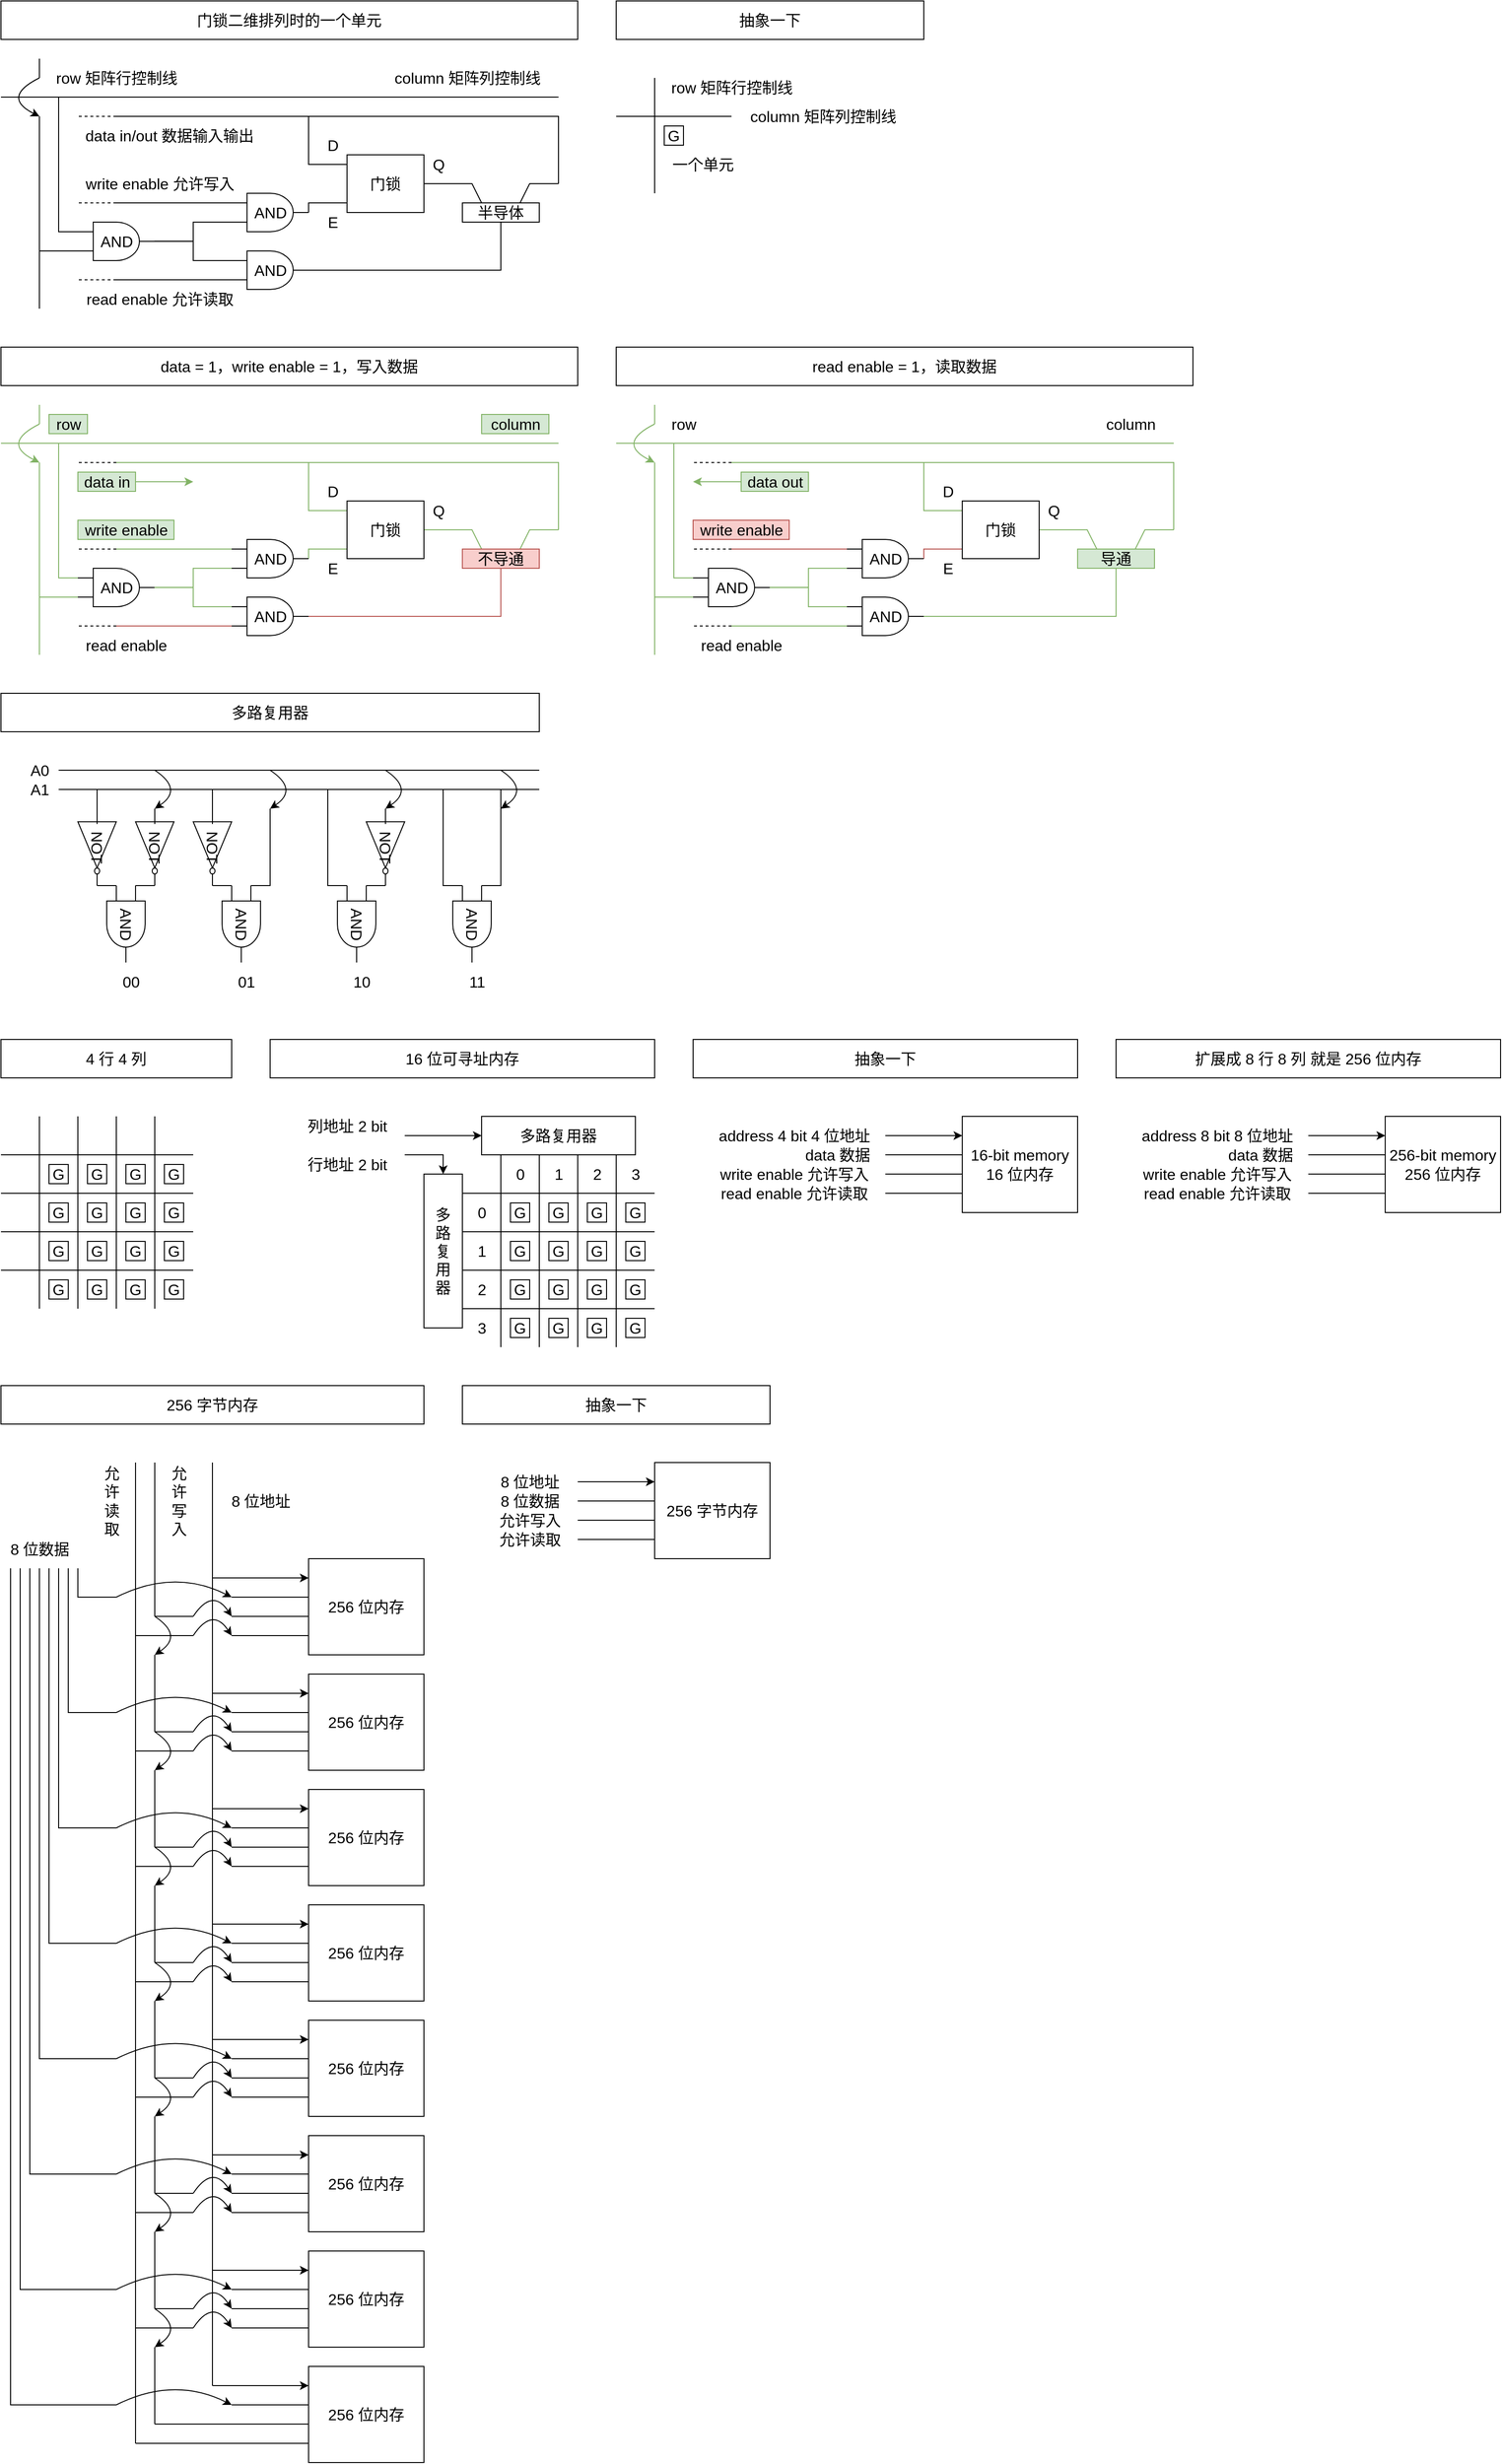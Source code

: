<mxfile version="17.4.2" type="device"><diagram id="eE92mVFTSLbDaKWqzfW-" name="第 1 页"><mxGraphModel dx="1088" dy="843" grid="1" gridSize="10" guides="0" tooltips="1" connect="0" arrows="0" fold="1" page="1" pageScale="1" pageWidth="827" pageHeight="1169" math="0" shadow="0"><root><mxCell id="0"/><mxCell id="1" parent="0"/><mxCell id="rtf2zr3LLn6rUKVzkeqe-454" value="" style="endArrow=none;html=1;rounded=0;fontSize=16;strokeColor=#000000;" parent="1" edge="1"><mxGeometry width="50" height="50" relative="1" as="geometry"><mxPoint x="360" y="160" as="sourcePoint"/><mxPoint x="440" y="210" as="targetPoint"/><Array as="points"><mxPoint x="360" y="210"/></Array></mxGeometry></mxCell><mxCell id="rtf2zr3LLn6rUKVzkeqe-455" value="" style="endArrow=none;html=1;rounded=0;fontSize=16;strokeColor=#000000;exitX=1;exitY=0.5;exitDx=0;exitDy=0;exitPerimeter=0;edgeStyle=elbowEdgeStyle;" parent="1" source="rtf2zr3LLn6rUKVzkeqe-461" edge="1"><mxGeometry width="50" height="50" relative="1" as="geometry"><mxPoint x="360" y="250" as="sourcePoint"/><mxPoint x="440" y="250" as="targetPoint"/><Array as="points"><mxPoint x="360" y="250"/></Array></mxGeometry></mxCell><mxCell id="rtf2zr3LLn6rUKVzkeqe-456" value="" style="endArrow=none;html=1;rounded=0;fontSize=16;strokeColor=#000000;" parent="1" edge="1"><mxGeometry width="50" height="50" relative="1" as="geometry"><mxPoint x="440" y="230" as="sourcePoint"/><mxPoint x="540" y="250" as="targetPoint"/><Array as="points"><mxPoint x="530" y="230"/></Array></mxGeometry></mxCell><mxCell id="rtf2zr3LLn6rUKVzkeqe-457" value="D" style="text;html=1;align=center;verticalAlign=middle;resizable=0;points=[];autosize=1;strokeColor=none;fillColor=none;fontSize=16;container=0;" parent="1" vertex="1"><mxGeometry x="370" y="180" width="30" height="20" as="geometry"/></mxCell><mxCell id="rtf2zr3LLn6rUKVzkeqe-458" value="E" style="text;html=1;align=center;verticalAlign=middle;resizable=0;points=[];autosize=1;strokeColor=none;fillColor=none;fontSize=16;container=0;" parent="1" vertex="1"><mxGeometry x="370" y="260" width="30" height="20" as="geometry"/></mxCell><mxCell id="rtf2zr3LLn6rUKVzkeqe-459" value="Q" style="text;html=1;align=center;verticalAlign=middle;resizable=0;points=[];autosize=1;strokeColor=none;fillColor=none;fontSize=16;container=0;" parent="1" vertex="1"><mxGeometry x="480" y="200" width="30" height="20" as="geometry"/></mxCell><mxCell id="rtf2zr3LLn6rUKVzkeqe-460" value="门锁" style="rounded=0;whiteSpace=wrap;html=1;fontSize=16;strokeColor=#000000;fillColor=default;container=0;" parent="1" vertex="1"><mxGeometry x="400" y="200" width="80" height="60" as="geometry"/></mxCell><mxCell id="rtf2zr3LLn6rUKVzkeqe-461" value="AND" style="verticalLabelPosition=middle;shadow=0;dashed=0;align=center;html=1;verticalAlign=middle;shape=mxgraph.electrical.logic_gates.logic_gate;operation=and;fontSize=16;strokeColor=#000000;fillColor=none;labelPosition=center;container=0;" parent="1" vertex="1"><mxGeometry x="280" y="240" width="80" height="40" as="geometry"/></mxCell><mxCell id="rtf2zr3LLn6rUKVzkeqe-462" value="" style="endArrow=none;html=1;rounded=0;fontSize=16;strokeColor=#000000;" parent="1" edge="1"><mxGeometry width="50" height="50" relative="1" as="geometry"><mxPoint x="160" y="160" as="sourcePoint"/><mxPoint x="620" y="230" as="targetPoint"/><Array as="points"><mxPoint x="620" y="160"/></Array></mxGeometry></mxCell><mxCell id="rtf2zr3LLn6rUKVzkeqe-463" value="data in/out 数据输入输出" style="text;html=1;align=center;verticalAlign=middle;resizable=0;points=[];autosize=1;strokeColor=none;fillColor=none;fontSize=16;container=0;" parent="1" vertex="1"><mxGeometry x="120" y="170" width="190" height="20" as="geometry"/></mxCell><mxCell id="rtf2zr3LLn6rUKVzkeqe-464" value="write enable 允许写入" style="text;html=1;align=center;verticalAlign=middle;resizable=0;points=[];autosize=1;strokeColor=none;fillColor=none;fontSize=16;container=0;" parent="1" vertex="1"><mxGeometry x="120" y="220" width="170" height="20" as="geometry"/></mxCell><mxCell id="rtf2zr3LLn6rUKVzkeqe-465" value="" style="endArrow=none;html=1;rounded=0;fontSize=16;strokeColor=#000000;entryX=0;entryY=0.25;entryDx=0;entryDy=0;entryPerimeter=0;" parent="1" target="rtf2zr3LLn6rUKVzkeqe-461" edge="1"><mxGeometry width="50" height="50" relative="1" as="geometry"><mxPoint x="160" y="250" as="sourcePoint"/><mxPoint x="240" y="250" as="targetPoint"/></mxGeometry></mxCell><mxCell id="rtf2zr3LLn6rUKVzkeqe-467" value="" style="endArrow=none;html=1;rounded=0;fontSize=16;strokeColor=#000000;" parent="1" edge="1"><mxGeometry width="50" height="50" relative="1" as="geometry"><mxPoint x="40" y="140" as="sourcePoint"/><mxPoint x="620" y="140" as="targetPoint"/></mxGeometry></mxCell><mxCell id="rtf2zr3LLn6rUKVzkeqe-468" value="" style="curved=1;endArrow=classic;html=1;rounded=0;fontSize=16;strokeColor=#000000;" parent="1" edge="1"><mxGeometry width="50" height="50" relative="1" as="geometry"><mxPoint x="80" y="120" as="sourcePoint"/><mxPoint x="80" y="160" as="targetPoint"/><Array as="points"><mxPoint x="40" y="140"/></Array></mxGeometry></mxCell><mxCell id="rtf2zr3LLn6rUKVzkeqe-469" value="" style="endArrow=none;html=1;rounded=0;fontSize=16;strokeColor=#000000;" parent="1" edge="1"><mxGeometry width="50" height="50" relative="1" as="geometry"><mxPoint x="80" y="120" as="sourcePoint"/><mxPoint x="80" y="100" as="targetPoint"/></mxGeometry></mxCell><mxCell id="rtf2zr3LLn6rUKVzkeqe-470" value="" style="endArrow=none;html=1;rounded=0;fontSize=16;strokeColor=#000000;" parent="1" edge="1"><mxGeometry width="50" height="50" relative="1" as="geometry"><mxPoint x="80" y="360" as="sourcePoint"/><mxPoint x="80" y="160" as="targetPoint"/></mxGeometry></mxCell><mxCell id="rtf2zr3LLn6rUKVzkeqe-471" value="row 矩阵行控制线" style="text;html=1;align=center;verticalAlign=middle;resizable=0;points=[];autosize=1;strokeColor=none;fillColor=none;fontSize=16;container=0;" parent="1" vertex="1"><mxGeometry x="90" y="110" width="140" height="20" as="geometry"/></mxCell><mxCell id="rtf2zr3LLn6rUKVzkeqe-472" value="column 矩阵列控制线" style="text;html=1;align=center;verticalAlign=middle;resizable=0;points=[];autosize=1;strokeColor=none;fillColor=none;fontSize=16;container=0;" parent="1" vertex="1"><mxGeometry x="440" y="110" width="170" height="20" as="geometry"/></mxCell><mxCell id="rtf2zr3LLn6rUKVzkeqe-473" value="" style="endArrow=none;html=1;rounded=0;fontSize=16;strokeColor=#000000;exitX=0;exitY=0.25;exitDx=0;exitDy=0;exitPerimeter=0;" parent="1" source="rtf2zr3LLn6rUKVzkeqe-476" edge="1"><mxGeometry width="50" height="50" relative="1" as="geometry"><mxPoint x="80" y="280" as="sourcePoint"/><mxPoint x="100" y="140" as="targetPoint"/><Array as="points"><mxPoint x="100" y="280"/></Array></mxGeometry></mxCell><mxCell id="rtf2zr3LLn6rUKVzkeqe-474" value="" style="endArrow=none;dashed=1;html=1;rounded=0;fontSize=16;strokeColor=#000000;" parent="1" edge="1"><mxGeometry width="50" height="50" relative="1" as="geometry"><mxPoint x="160" y="160" as="sourcePoint"/><mxPoint x="120" y="160" as="targetPoint"/></mxGeometry></mxCell><mxCell id="rtf2zr3LLn6rUKVzkeqe-475" value="" style="endArrow=none;dashed=1;html=1;rounded=0;fontSize=16;strokeColor=#000000;" parent="1" edge="1"><mxGeometry width="50" height="50" relative="1" as="geometry"><mxPoint x="160" y="250" as="sourcePoint"/><mxPoint x="120" y="250" as="targetPoint"/></mxGeometry></mxCell><mxCell id="rtf2zr3LLn6rUKVzkeqe-476" value="AND" style="verticalLabelPosition=middle;shadow=0;dashed=0;align=center;html=1;verticalAlign=middle;shape=mxgraph.electrical.logic_gates.logic_gate;operation=and;fontSize=16;strokeColor=#000000;fillColor=none;labelPosition=center;container=0;" parent="1" vertex="1"><mxGeometry x="120" y="270" width="80" height="40" as="geometry"/></mxCell><mxCell id="rtf2zr3LLn6rUKVzkeqe-477" value="AND" style="verticalLabelPosition=middle;shadow=0;dashed=0;align=center;html=1;verticalAlign=middle;shape=mxgraph.electrical.logic_gates.logic_gate;operation=and;fontSize=16;strokeColor=#000000;fillColor=none;labelPosition=center;container=0;" parent="1" vertex="1"><mxGeometry x="280" y="300" width="80" height="40" as="geometry"/></mxCell><mxCell id="rtf2zr3LLn6rUKVzkeqe-479" value="" style="endArrow=none;html=1;rounded=0;fontSize=16;strokeColor=#000000;entryX=0;entryY=0.75;entryDx=0;entryDy=0;entryPerimeter=0;exitX=1;exitY=0.5;exitDx=0;exitDy=0;exitPerimeter=0;edgeStyle=elbowEdgeStyle;" parent="1" source="rtf2zr3LLn6rUKVzkeqe-476" target="rtf2zr3LLn6rUKVzkeqe-461" edge="1"><mxGeometry width="50" height="50" relative="1" as="geometry"><mxPoint x="220" y="290" as="sourcePoint"/><mxPoint x="270" y="240" as="targetPoint"/><Array as="points"><mxPoint x="240" y="280"/></Array></mxGeometry></mxCell><mxCell id="rtf2zr3LLn6rUKVzkeqe-480" value="" style="endArrow=none;html=1;rounded=0;fontSize=16;strokeColor=#000000;entryX=0;entryY=0.25;entryDx=0;entryDy=0;entryPerimeter=0;edgeStyle=elbowEdgeStyle;exitX=0.996;exitY=0.498;exitDx=0;exitDy=0;exitPerimeter=0;" parent="1" source="rtf2zr3LLn6rUKVzkeqe-476" target="rtf2zr3LLn6rUKVzkeqe-477" edge="1"><mxGeometry width="50" height="50" relative="1" as="geometry"><mxPoint x="220" y="300" as="sourcePoint"/><mxPoint x="270" y="270" as="targetPoint"/><Array as="points"><mxPoint x="240" y="300"/></Array></mxGeometry></mxCell><mxCell id="rtf2zr3LLn6rUKVzkeqe-481" value="" style="endArrow=none;html=1;rounded=0;fontSize=16;strokeColor=#000000;entryX=0;entryY=0.75;entryDx=0;entryDy=0;entryPerimeter=0;" parent="1" target="rtf2zr3LLn6rUKVzkeqe-476" edge="1"><mxGeometry width="50" height="50" relative="1" as="geometry"><mxPoint x="80" y="300" as="sourcePoint"/><mxPoint x="200" y="240" as="targetPoint"/></mxGeometry></mxCell><mxCell id="rtf2zr3LLn6rUKVzkeqe-482" value="" style="endArrow=none;html=1;rounded=0;fontSize=16;strokeColor=#000000;entryX=0;entryY=0.75;entryDx=0;entryDy=0;entryPerimeter=0;" parent="1" target="rtf2zr3LLn6rUKVzkeqe-477" edge="1"><mxGeometry width="50" height="50" relative="1" as="geometry"><mxPoint x="160" y="330" as="sourcePoint"/><mxPoint x="240" y="340" as="targetPoint"/></mxGeometry></mxCell><mxCell id="rtf2zr3LLn6rUKVzkeqe-483" value="" style="endArrow=none;dashed=1;html=1;rounded=0;fontSize=16;strokeColor=#000000;" parent="1" edge="1"><mxGeometry width="50" height="50" relative="1" as="geometry"><mxPoint x="160" y="330" as="sourcePoint"/><mxPoint x="120" y="330" as="targetPoint"/></mxGeometry></mxCell><mxCell id="rtf2zr3LLn6rUKVzkeqe-484" value="read enable 允许读取" style="text;html=1;align=center;verticalAlign=middle;resizable=0;points=[];autosize=1;strokeColor=none;fillColor=none;fontSize=16;container=0;" parent="1" vertex="1"><mxGeometry x="120" y="340" width="170" height="20" as="geometry"/></mxCell><mxCell id="rtf2zr3LLn6rUKVzkeqe-488" value="" style="endArrow=none;html=1;rounded=0;fontSize=16;strokeColor=#000000;" parent="1" edge="1"><mxGeometry width="50" height="50" relative="1" as="geometry"><mxPoint x="580" y="250" as="sourcePoint"/><mxPoint x="620" y="230" as="targetPoint"/><Array as="points"><mxPoint x="590" y="230"/></Array></mxGeometry></mxCell><mxCell id="rtf2zr3LLn6rUKVzkeqe-489" value="" style="endArrow=none;html=1;rounded=0;fontSize=16;strokeColor=#000000;exitX=1;exitY=0.5;exitDx=0;exitDy=0;exitPerimeter=0;edgeStyle=elbowEdgeStyle;" parent="1" source="rtf2zr3LLn6rUKVzkeqe-477" target="-ion_50h2x0P8K_cBePH-71" edge="1"><mxGeometry width="50" height="50" relative="1" as="geometry"><mxPoint x="450" y="360" as="sourcePoint"/><mxPoint x="580" y="290" as="targetPoint"/><Array as="points"><mxPoint x="560" y="300"/><mxPoint x="580" y="300"/><mxPoint x="600" y="290"/></Array></mxGeometry></mxCell><mxCell id="rtf2zr3LLn6rUKVzkeqe-491" value="门锁二维排列时的一个单元" style="rounded=0;whiteSpace=wrap;html=1;fontSize=16;strokeColor=#000000;fillColor=none;container=0;" parent="1" vertex="1"><mxGeometry x="40" y="40" width="600" height="40" as="geometry"/></mxCell><mxCell id="rtf2zr3LLn6rUKVzkeqe-122" value="多路复用器" style="rounded=0;whiteSpace=wrap;html=1;fontSize=16;strokeColor=#000000;fillColor=none;container=0;" parent="1" vertex="1"><mxGeometry x="540" y="1200" width="160" height="40" as="geometry"/></mxCell><mxCell id="rtf2zr3LLn6rUKVzkeqe-123" value="" style="endArrow=none;html=1;rounded=0;fontSize=16;strokeColor=#000000;" parent="1" edge="1"><mxGeometry width="50" height="50" relative="1" as="geometry"><mxPoint x="560" y="1440" as="sourcePoint"/><mxPoint x="560" y="1240" as="targetPoint"/></mxGeometry></mxCell><mxCell id="rtf2zr3LLn6rUKVzkeqe-124" value="" style="endArrow=none;html=1;rounded=0;fontSize=16;strokeColor=#000000;" parent="1" edge="1"><mxGeometry width="50" height="50" relative="1" as="geometry"><mxPoint x="520" y="1280" as="sourcePoint"/><mxPoint x="720" y="1280" as="targetPoint"/></mxGeometry></mxCell><mxCell id="rtf2zr3LLn6rUKVzkeqe-125" value="" style="endArrow=none;html=1;rounded=0;fontSize=16;strokeColor=#000000;" parent="1" edge="1"><mxGeometry width="50" height="50" relative="1" as="geometry"><mxPoint x="520" y="1320" as="sourcePoint"/><mxPoint x="720" y="1320" as="targetPoint"/></mxGeometry></mxCell><mxCell id="rtf2zr3LLn6rUKVzkeqe-126" value="" style="endArrow=none;html=1;rounded=0;fontSize=16;strokeColor=#000000;" parent="1" edge="1"><mxGeometry width="50" height="50" relative="1" as="geometry"><mxPoint x="520" y="1360" as="sourcePoint"/><mxPoint x="720" y="1360" as="targetPoint"/></mxGeometry></mxCell><mxCell id="rtf2zr3LLn6rUKVzkeqe-127" value="" style="endArrow=none;html=1;rounded=0;fontSize=16;strokeColor=#000000;" parent="1" edge="1"><mxGeometry width="50" height="50" relative="1" as="geometry"><mxPoint x="520" y="1400" as="sourcePoint"/><mxPoint x="720" y="1400" as="targetPoint"/></mxGeometry></mxCell><mxCell id="rtf2zr3LLn6rUKVzkeqe-140" value="" style="endArrow=none;html=1;rounded=0;fontSize=16;strokeColor=#000000;" parent="1" edge="1"><mxGeometry width="50" height="50" relative="1" as="geometry"><mxPoint x="600" y="1440" as="sourcePoint"/><mxPoint x="600" y="1240" as="targetPoint"/></mxGeometry></mxCell><mxCell id="rtf2zr3LLn6rUKVzkeqe-141" value="" style="endArrow=none;html=1;rounded=0;fontSize=16;strokeColor=#000000;" parent="1" edge="1"><mxGeometry width="50" height="50" relative="1" as="geometry"><mxPoint x="640" y="1440" as="sourcePoint"/><mxPoint x="640" y="1240" as="targetPoint"/></mxGeometry></mxCell><mxCell id="rtf2zr3LLn6rUKVzkeqe-142" value="" style="endArrow=none;html=1;rounded=0;fontSize=16;strokeColor=#000000;" parent="1" edge="1"><mxGeometry width="50" height="50" relative="1" as="geometry"><mxPoint x="680" y="1440" as="sourcePoint"/><mxPoint x="680" y="1240" as="targetPoint"/></mxGeometry></mxCell><mxCell id="rtf2zr3LLn6rUKVzkeqe-155" value="&lt;span style=&quot;font-size: 16px;&quot;&gt;多&lt;br style=&quot;font-size: 16px;&quot;&gt;路&lt;br style=&quot;font-size: 16px;&quot;&gt;复&lt;br style=&quot;font-size: 16px;&quot;&gt;用&lt;br style=&quot;font-size: 16px;&quot;&gt;器&lt;/span&gt;" style="rounded=0;whiteSpace=wrap;html=1;fontSize=16;strokeColor=#000000;fillColor=none;container=0;" parent="1" vertex="1"><mxGeometry x="480" y="1260" width="40" height="160" as="geometry"/></mxCell><mxCell id="rtf2zr3LLn6rUKVzkeqe-156" value="" style="endArrow=classic;html=1;rounded=0;fontSize=16;strokeColor=#000000;" parent="1" target="rtf2zr3LLn6rUKVzkeqe-122" edge="1"><mxGeometry width="50" height="50" relative="1" as="geometry"><mxPoint x="460" y="1220" as="sourcePoint"/><mxPoint x="560" y="1220" as="targetPoint"/></mxGeometry></mxCell><mxCell id="rtf2zr3LLn6rUKVzkeqe-157" value="列地址 2 bit" style="text;html=1;align=center;verticalAlign=middle;resizable=0;points=[];autosize=1;strokeColor=none;fillColor=none;fontSize=16;container=0;" parent="1" vertex="1"><mxGeometry x="350" y="1200" width="100" height="20" as="geometry"/></mxCell><mxCell id="rtf2zr3LLn6rUKVzkeqe-158" value="" style="endArrow=classic;html=1;rounded=0;fontSize=16;strokeColor=#000000;" parent="1" target="rtf2zr3LLn6rUKVzkeqe-155" edge="1"><mxGeometry width="50" height="50" relative="1" as="geometry"><mxPoint x="460" y="1240" as="sourcePoint"/><mxPoint x="500" y="1280" as="targetPoint"/><Array as="points"><mxPoint x="500" y="1240"/><mxPoint x="500" y="1260"/></Array></mxGeometry></mxCell><mxCell id="rtf2zr3LLn6rUKVzkeqe-159" value="行地址 2 bit" style="text;html=1;align=center;verticalAlign=middle;resizable=0;points=[];autosize=1;strokeColor=none;fillColor=none;fontSize=16;container=0;" parent="1" vertex="1"><mxGeometry x="350" y="1240" width="100" height="20" as="geometry"/></mxCell><mxCell id="rtf2zr3LLn6rUKVzkeqe-176" value="G" style="rounded=0;whiteSpace=wrap;html=1;fontSize=16;strokeColor=#000000;fillColor=none;container=0;" parent="1" vertex="1"><mxGeometry x="570" y="1290" width="20" height="20" as="geometry"/></mxCell><mxCell id="rtf2zr3LLn6rUKVzkeqe-177" value="G" style="rounded=0;whiteSpace=wrap;html=1;fontSize=16;strokeColor=#000000;fillColor=none;container=0;" parent="1" vertex="1"><mxGeometry x="610" y="1290" width="20" height="20" as="geometry"/></mxCell><mxCell id="rtf2zr3LLn6rUKVzkeqe-178" value="G" style="rounded=0;whiteSpace=wrap;html=1;fontSize=16;strokeColor=#000000;fillColor=none;container=0;" parent="1" vertex="1"><mxGeometry x="650" y="1290" width="20" height="20" as="geometry"/></mxCell><mxCell id="rtf2zr3LLn6rUKVzkeqe-179" value="G" style="rounded=0;whiteSpace=wrap;html=1;fontSize=16;strokeColor=#000000;fillColor=none;container=0;" parent="1" vertex="1"><mxGeometry x="690" y="1290" width="20" height="20" as="geometry"/></mxCell><mxCell id="rtf2zr3LLn6rUKVzkeqe-192" value="G" style="rounded=0;whiteSpace=wrap;html=1;fontSize=16;strokeColor=#000000;fillColor=none;container=0;" parent="1" vertex="1"><mxGeometry x="570" y="1330" width="20" height="20" as="geometry"/></mxCell><mxCell id="rtf2zr3LLn6rUKVzkeqe-193" value="G" style="rounded=0;whiteSpace=wrap;html=1;fontSize=16;strokeColor=#000000;fillColor=none;container=0;" parent="1" vertex="1"><mxGeometry x="610" y="1330" width="20" height="20" as="geometry"/></mxCell><mxCell id="rtf2zr3LLn6rUKVzkeqe-194" value="G" style="rounded=0;whiteSpace=wrap;html=1;fontSize=16;strokeColor=#000000;fillColor=none;container=0;" parent="1" vertex="1"><mxGeometry x="650" y="1330" width="20" height="20" as="geometry"/></mxCell><mxCell id="rtf2zr3LLn6rUKVzkeqe-195" value="G" style="rounded=0;whiteSpace=wrap;html=1;fontSize=16;strokeColor=#000000;fillColor=none;container=0;" parent="1" vertex="1"><mxGeometry x="690" y="1330" width="20" height="20" as="geometry"/></mxCell><mxCell id="rtf2zr3LLn6rUKVzkeqe-208" value="G" style="rounded=0;whiteSpace=wrap;html=1;fontSize=16;strokeColor=#000000;fillColor=none;container=0;" parent="1" vertex="1"><mxGeometry x="570" y="1370" width="20" height="20" as="geometry"/></mxCell><mxCell id="rtf2zr3LLn6rUKVzkeqe-209" value="G" style="rounded=0;whiteSpace=wrap;html=1;fontSize=16;strokeColor=#000000;fillColor=none;container=0;" parent="1" vertex="1"><mxGeometry x="610" y="1370" width="20" height="20" as="geometry"/></mxCell><mxCell id="rtf2zr3LLn6rUKVzkeqe-210" value="G" style="rounded=0;whiteSpace=wrap;html=1;fontSize=16;strokeColor=#000000;fillColor=none;container=0;" parent="1" vertex="1"><mxGeometry x="650" y="1370" width="20" height="20" as="geometry"/></mxCell><mxCell id="rtf2zr3LLn6rUKVzkeqe-211" value="G" style="rounded=0;whiteSpace=wrap;html=1;fontSize=16;strokeColor=#000000;fillColor=none;container=0;" parent="1" vertex="1"><mxGeometry x="690" y="1370" width="20" height="20" as="geometry"/></mxCell><mxCell id="rtf2zr3LLn6rUKVzkeqe-224" value="G" style="rounded=0;whiteSpace=wrap;html=1;fontSize=16;strokeColor=#000000;fillColor=none;container=0;" parent="1" vertex="1"><mxGeometry x="570" y="1410" width="20" height="20" as="geometry"/></mxCell><mxCell id="rtf2zr3LLn6rUKVzkeqe-225" value="G" style="rounded=0;whiteSpace=wrap;html=1;fontSize=16;strokeColor=#000000;fillColor=none;container=0;" parent="1" vertex="1"><mxGeometry x="610" y="1410" width="20" height="20" as="geometry"/></mxCell><mxCell id="rtf2zr3LLn6rUKVzkeqe-226" value="G" style="rounded=0;whiteSpace=wrap;html=1;fontSize=16;strokeColor=#000000;fillColor=none;container=0;" parent="1" vertex="1"><mxGeometry x="650" y="1410" width="20" height="20" as="geometry"/></mxCell><mxCell id="rtf2zr3LLn6rUKVzkeqe-227" value="G" style="rounded=0;whiteSpace=wrap;html=1;fontSize=16;strokeColor=#000000;fillColor=none;container=0;" parent="1" vertex="1"><mxGeometry x="690" y="1410" width="20" height="20" as="geometry"/></mxCell><mxCell id="rtf2zr3LLn6rUKVzkeqe-416" value="0" style="text;html=1;align=center;verticalAlign=middle;resizable=0;points=[];autosize=1;strokeColor=none;fillColor=none;fontSize=16;container=0;" parent="1" vertex="1"><mxGeometry x="570" y="1250" width="20" height="20" as="geometry"/></mxCell><mxCell id="rtf2zr3LLn6rUKVzkeqe-417" value="1" style="text;html=1;align=center;verticalAlign=middle;resizable=0;points=[];autosize=1;strokeColor=none;fillColor=none;fontSize=16;container=0;" parent="1" vertex="1"><mxGeometry x="610" y="1250" width="20" height="20" as="geometry"/></mxCell><mxCell id="rtf2zr3LLn6rUKVzkeqe-418" value="2" style="text;html=1;align=center;verticalAlign=middle;resizable=0;points=[];autosize=1;strokeColor=none;fillColor=none;fontSize=16;container=0;" parent="1" vertex="1"><mxGeometry x="650" y="1250" width="20" height="20" as="geometry"/></mxCell><mxCell id="rtf2zr3LLn6rUKVzkeqe-419" value="3" style="text;html=1;align=center;verticalAlign=middle;resizable=0;points=[];autosize=1;strokeColor=none;fillColor=none;fontSize=16;container=0;" parent="1" vertex="1"><mxGeometry x="690" y="1250" width="20" height="20" as="geometry"/></mxCell><mxCell id="rtf2zr3LLn6rUKVzkeqe-432" value="0" style="text;html=1;align=center;verticalAlign=middle;resizable=0;points=[];autosize=1;strokeColor=none;fillColor=none;fontSize=16;container=0;" parent="1" vertex="1"><mxGeometry x="530" y="1290" width="20" height="20" as="geometry"/></mxCell><mxCell id="rtf2zr3LLn6rUKVzkeqe-433" value="1" style="text;html=1;align=center;verticalAlign=middle;resizable=0;points=[];autosize=1;strokeColor=none;fillColor=none;fontSize=16;container=0;" parent="1" vertex="1"><mxGeometry x="530" y="1330" width="20" height="20" as="geometry"/></mxCell><mxCell id="rtf2zr3LLn6rUKVzkeqe-434" value="2" style="text;html=1;align=center;verticalAlign=middle;resizable=0;points=[];autosize=1;strokeColor=none;fillColor=none;fontSize=16;container=0;" parent="1" vertex="1"><mxGeometry x="530" y="1370" width="20" height="20" as="geometry"/></mxCell><mxCell id="rtf2zr3LLn6rUKVzkeqe-435" value="3" style="text;html=1;align=center;verticalAlign=middle;resizable=0;points=[];autosize=1;strokeColor=none;fillColor=none;fontSize=16;container=0;" parent="1" vertex="1"><mxGeometry x="530" y="1410" width="20" height="20" as="geometry"/></mxCell><mxCell id="rtf2zr3LLn6rUKVzkeqe-449" value="16 位可寻址内存" style="rounded=0;whiteSpace=wrap;html=1;fontSize=16;strokeColor=#000000;fillColor=none;container=0;" parent="1" vertex="1"><mxGeometry x="320" y="1120" width="400" height="40" as="geometry"/></mxCell><mxCell id="9KadrkxObyGR5gD6OgFN-2" value="16-bit memory&lt;br style=&quot;font-size: 16px;&quot;&gt;16 位内存" style="rounded=0;whiteSpace=wrap;html=1;fontSize=16;container=0;" parent="1" vertex="1"><mxGeometry x="1040" y="1200" width="120" height="100" as="geometry"/></mxCell><mxCell id="9KadrkxObyGR5gD6OgFN-3" value="" style="endArrow=classic;html=1;rounded=0;fontSize=16;" parent="1" edge="1"><mxGeometry width="50" height="50" relative="1" as="geometry"><mxPoint x="960" y="1220" as="sourcePoint"/><mxPoint x="1040" y="1220" as="targetPoint"/></mxGeometry></mxCell><mxCell id="9KadrkxObyGR5gD6OgFN-4" value="address 4 bit 4 位地址" style="text;html=1;align=center;verticalAlign=middle;resizable=0;points=[];autosize=1;strokeColor=none;fillColor=none;fontSize=16;container=0;" parent="1" vertex="1"><mxGeometry x="780" y="1210" width="170" height="20" as="geometry"/></mxCell><mxCell id="9KadrkxObyGR5gD6OgFN-7" value="" style="endArrow=none;html=1;rounded=0;fontSize=16;" parent="1" edge="1"><mxGeometry width="50" height="50" relative="1" as="geometry"><mxPoint x="960" y="1260" as="sourcePoint"/><mxPoint x="1040" y="1260" as="targetPoint"/></mxGeometry></mxCell><mxCell id="9KadrkxObyGR5gD6OgFN-8" value="data 数据" style="text;html=1;align=center;verticalAlign=middle;resizable=0;points=[];autosize=1;strokeColor=none;fillColor=none;fontSize=16;container=0;" parent="1" vertex="1"><mxGeometry x="870" y="1230" width="80" height="20" as="geometry"/></mxCell><mxCell id="9KadrkxObyGR5gD6OgFN-9" value="write enable 允许写入" style="text;html=1;align=center;verticalAlign=middle;resizable=0;points=[];autosize=1;strokeColor=none;fillColor=none;fontSize=16;container=0;" parent="1" vertex="1"><mxGeometry x="780" y="1250" width="170" height="20" as="geometry"/></mxCell><mxCell id="9KadrkxObyGR5gD6OgFN-10" value="read enable 允许读取" style="text;html=1;align=center;verticalAlign=middle;resizable=0;points=[];autosize=1;strokeColor=none;fillColor=none;fontSize=16;container=0;" parent="1" vertex="1"><mxGeometry x="780" y="1270" width="170" height="20" as="geometry"/></mxCell><mxCell id="9KadrkxObyGR5gD6OgFN-11" value="" style="endArrow=none;html=1;rounded=0;fontSize=16;" parent="1" edge="1"><mxGeometry width="50" height="50" relative="1" as="geometry"><mxPoint x="960" y="1280" as="sourcePoint"/><mxPoint x="1040" y="1280" as="targetPoint"/></mxGeometry></mxCell><mxCell id="9KadrkxObyGR5gD6OgFN-12" value="" style="endArrow=none;html=1;rounded=0;fontSize=16;" parent="1" edge="1"><mxGeometry width="50" height="50" relative="1" as="geometry"><mxPoint x="960" y="1240" as="sourcePoint"/><mxPoint x="1040" y="1240" as="targetPoint"/></mxGeometry></mxCell><mxCell id="9KadrkxObyGR5gD6OgFN-14" value="抽象一下" style="rounded=0;whiteSpace=wrap;html=1;fontSize=16;fillColor=none;container=0;" parent="1" vertex="1"><mxGeometry x="760" y="1120" width="400" height="40" as="geometry"/></mxCell><mxCell id="9KadrkxObyGR5gD6OgFN-153" value="256 字节内存" style="rounded=0;whiteSpace=wrap;html=1;fontSize=16;container=0;" parent="1" vertex="1"><mxGeometry x="720" y="1560" width="120" height="100" as="geometry"/></mxCell><mxCell id="9KadrkxObyGR5gD6OgFN-154" value="" style="endArrow=classic;html=1;rounded=0;fontSize=16;" parent="1" edge="1"><mxGeometry width="50" height="50" relative="1" as="geometry"><mxPoint x="640" y="1580" as="sourcePoint"/><mxPoint x="720" y="1580" as="targetPoint"/></mxGeometry></mxCell><mxCell id="9KadrkxObyGR5gD6OgFN-155" value="8 位地址" style="text;html=1;align=center;verticalAlign=middle;resizable=0;points=[];autosize=1;strokeColor=none;fillColor=none;fontSize=16;container=0;" parent="1" vertex="1"><mxGeometry x="550" y="1570" width="80" height="20" as="geometry"/></mxCell><mxCell id="9KadrkxObyGR5gD6OgFN-156" value="" style="endArrow=none;html=1;rounded=0;fontSize=16;" parent="1" edge="1"><mxGeometry width="50" height="50" relative="1" as="geometry"><mxPoint x="640" y="1620" as="sourcePoint"/><mxPoint x="720" y="1620" as="targetPoint"/></mxGeometry></mxCell><mxCell id="9KadrkxObyGR5gD6OgFN-157" value="8 位数据" style="text;html=1;align=center;verticalAlign=middle;resizable=0;points=[];autosize=1;strokeColor=none;fillColor=none;fontSize=16;container=0;" parent="1" vertex="1"><mxGeometry x="550" y="1590" width="80" height="20" as="geometry"/></mxCell><mxCell id="9KadrkxObyGR5gD6OgFN-158" value="允许写入" style="text;html=1;align=center;verticalAlign=middle;resizable=0;points=[];autosize=1;strokeColor=none;fillColor=none;fontSize=16;container=0;" parent="1" vertex="1"><mxGeometry x="550" y="1610" width="80" height="20" as="geometry"/></mxCell><mxCell id="9KadrkxObyGR5gD6OgFN-159" value="允许读取" style="text;html=1;align=center;verticalAlign=middle;resizable=0;points=[];autosize=1;strokeColor=none;fillColor=none;fontSize=16;container=0;" parent="1" vertex="1"><mxGeometry x="550" y="1630" width="80" height="20" as="geometry"/></mxCell><mxCell id="9KadrkxObyGR5gD6OgFN-160" value="" style="endArrow=none;html=1;rounded=0;fontSize=16;" parent="1" edge="1"><mxGeometry width="50" height="50" relative="1" as="geometry"><mxPoint x="640" y="1640" as="sourcePoint"/><mxPoint x="720" y="1640" as="targetPoint"/></mxGeometry></mxCell><mxCell id="9KadrkxObyGR5gD6OgFN-161" value="" style="endArrow=none;html=1;rounded=0;fontSize=16;" parent="1" edge="1"><mxGeometry width="50" height="50" relative="1" as="geometry"><mxPoint x="640" y="1600" as="sourcePoint"/><mxPoint x="720" y="1600" as="targetPoint"/></mxGeometry></mxCell><mxCell id="9KadrkxObyGR5gD6OgFN-163" value="抽象一下" style="rounded=0;whiteSpace=wrap;html=1;fontSize=16;fillColor=none;container=0;" parent="1" vertex="1"><mxGeometry x="520" y="1480" width="320" height="40" as="geometry"/></mxCell><mxCell id="MiyzE4Iqrqs8FrrOOkDq-253" value="256-bit memory&lt;br style=&quot;font-size: 16px;&quot;&gt;256 位内存" style="rounded=0;whiteSpace=wrap;html=1;fontSize=16;container=0;" parent="1" vertex="1"><mxGeometry x="1480" y="1200" width="120" height="100" as="geometry"/></mxCell><mxCell id="MiyzE4Iqrqs8FrrOOkDq-254" value="" style="endArrow=classic;html=1;rounded=0;fontSize=16;" parent="1" edge="1"><mxGeometry width="50" height="50" relative="1" as="geometry"><mxPoint x="1400" y="1220" as="sourcePoint"/><mxPoint x="1480" y="1220" as="targetPoint"/></mxGeometry></mxCell><mxCell id="MiyzE4Iqrqs8FrrOOkDq-255" value="address 8 bit 8 位地址" style="text;html=1;align=center;verticalAlign=middle;resizable=0;points=[];autosize=1;strokeColor=none;fillColor=none;fontSize=16;container=0;" parent="1" vertex="1"><mxGeometry x="1220" y="1210" width="170" height="20" as="geometry"/></mxCell><mxCell id="MiyzE4Iqrqs8FrrOOkDq-256" value="" style="endArrow=none;html=1;rounded=0;fontSize=16;" parent="1" edge="1"><mxGeometry width="50" height="50" relative="1" as="geometry"><mxPoint x="1400" y="1260" as="sourcePoint"/><mxPoint x="1480" y="1260" as="targetPoint"/></mxGeometry></mxCell><mxCell id="MiyzE4Iqrqs8FrrOOkDq-257" value="data 数据" style="text;html=1;align=center;verticalAlign=middle;resizable=0;points=[];autosize=1;strokeColor=none;fillColor=none;fontSize=16;container=0;" parent="1" vertex="1"><mxGeometry x="1310" y="1230" width="80" height="20" as="geometry"/></mxCell><mxCell id="MiyzE4Iqrqs8FrrOOkDq-258" value="write enable 允许写入" style="text;html=1;align=center;verticalAlign=middle;resizable=0;points=[];autosize=1;strokeColor=none;fillColor=none;fontSize=16;container=0;" parent="1" vertex="1"><mxGeometry x="1220" y="1250" width="170" height="20" as="geometry"/></mxCell><mxCell id="MiyzE4Iqrqs8FrrOOkDq-259" value="read enable 允许读取" style="text;html=1;align=center;verticalAlign=middle;resizable=0;points=[];autosize=1;strokeColor=none;fillColor=none;fontSize=16;container=0;" parent="1" vertex="1"><mxGeometry x="1220" y="1270" width="170" height="20" as="geometry"/></mxCell><mxCell id="MiyzE4Iqrqs8FrrOOkDq-260" value="" style="endArrow=none;html=1;rounded=0;fontSize=16;" parent="1" edge="1"><mxGeometry width="50" height="50" relative="1" as="geometry"><mxPoint x="1400" y="1280" as="sourcePoint"/><mxPoint x="1480" y="1280" as="targetPoint"/></mxGeometry></mxCell><mxCell id="MiyzE4Iqrqs8FrrOOkDq-261" value="" style="endArrow=none;html=1;rounded=0;fontSize=16;" parent="1" edge="1"><mxGeometry width="50" height="50" relative="1" as="geometry"><mxPoint x="1400" y="1240" as="sourcePoint"/><mxPoint x="1480" y="1240" as="targetPoint"/></mxGeometry></mxCell><mxCell id="MiyzE4Iqrqs8FrrOOkDq-262" value="扩展成 8 行 8 列 就是 256 位内存" style="rounded=0;whiteSpace=wrap;html=1;fontSize=16;fillColor=none;container=0;" parent="1" vertex="1"><mxGeometry x="1200" y="1120" width="400" height="40" as="geometry"/></mxCell><mxCell id="MiyzE4Iqrqs8FrrOOkDq-264" value="" style="endArrow=none;html=1;rounded=0;fontSize=16;strokeColor=#000000;" parent="1" edge="1"><mxGeometry width="50" height="50" relative="1" as="geometry"><mxPoint x="720" y="240" as="sourcePoint"/><mxPoint x="720" y="120" as="targetPoint"/></mxGeometry></mxCell><mxCell id="MiyzE4Iqrqs8FrrOOkDq-265" value="" style="endArrow=none;html=1;rounded=0;fontSize=16;strokeColor=#000000;" parent="1" edge="1"><mxGeometry width="50" height="50" relative="1" as="geometry"><mxPoint x="680" y="160" as="sourcePoint"/><mxPoint x="800" y="160" as="targetPoint"/></mxGeometry></mxCell><mxCell id="MiyzE4Iqrqs8FrrOOkDq-277" value="G" style="rounded=0;whiteSpace=wrap;html=1;fontSize=16;strokeColor=#000000;fillColor=none;container=0;" parent="1" vertex="1"><mxGeometry x="730" y="170" width="20" height="20" as="geometry"/></mxCell><mxCell id="MiyzE4Iqrqs8FrrOOkDq-301" value="抽象一下" style="rounded=0;whiteSpace=wrap;html=1;fontSize=16;strokeColor=#000000;fillColor=none;container=0;" parent="1" vertex="1"><mxGeometry x="680" y="40" width="320" height="40" as="geometry"/></mxCell><mxCell id="MiyzE4Iqrqs8FrrOOkDq-339" value="data = 1，&lt;span style=&quot;font-size: 16px&quot;&gt;write enable = 1，写入数据&lt;/span&gt;" style="rounded=0;whiteSpace=wrap;html=1;fontSize=16;strokeColor=#000000;fillColor=none;container=0;" parent="1" vertex="1"><mxGeometry x="40" y="400" width="600" height="40" as="geometry"/></mxCell><mxCell id="MiyzE4Iqrqs8FrrOOkDq-378" value="&lt;span style=&quot;font-size: 16px&quot;&gt;read enable = 1，读取数据&lt;/span&gt;" style="rounded=0;whiteSpace=wrap;html=1;fontSize=16;strokeColor=#000000;fillColor=none;container=0;" parent="1" vertex="1"><mxGeometry x="680" y="400" width="600" height="40" as="geometry"/></mxCell><mxCell id="MiyzE4Iqrqs8FrrOOkDq-382" value="row 矩阵行控制线" style="text;html=1;align=center;verticalAlign=middle;resizable=0;points=[];autosize=1;strokeColor=none;fillColor=none;fontSize=16;container=0;" parent="1" vertex="1"><mxGeometry x="730" y="120" width="140" height="20" as="geometry"/></mxCell><mxCell id="MiyzE4Iqrqs8FrrOOkDq-383" value="column 矩阵列控制线" style="text;html=1;align=center;verticalAlign=middle;resizable=0;points=[];autosize=1;strokeColor=none;fillColor=none;fontSize=16;container=0;" parent="1" vertex="1"><mxGeometry x="810" y="150" width="170" height="20" as="geometry"/></mxCell><mxCell id="9KadrkxObyGR5gD6OgFN-20" value="256 位内存" style="rounded=0;whiteSpace=wrap;html=1;fontSize=16;container=0;" parent="1" vertex="1"><mxGeometry x="360" y="1660" width="120" height="100" as="geometry"/></mxCell><mxCell id="9KadrkxObyGR5gD6OgFN-21" value="" style="endArrow=classic;html=1;rounded=0;fontSize=16;" parent="1" edge="1"><mxGeometry width="50" height="50" relative="1" as="geometry"><mxPoint x="260" y="1680" as="sourcePoint"/><mxPoint x="360" y="1680" as="targetPoint"/></mxGeometry></mxCell><mxCell id="9KadrkxObyGR5gD6OgFN-22" value="8 位地址" style="text;html=1;align=center;verticalAlign=middle;resizable=0;points=[];autosize=1;strokeColor=none;fillColor=none;fontSize=16;container=0;" parent="1" vertex="1"><mxGeometry x="270" y="1590" width="80" height="20" as="geometry"/></mxCell><mxCell id="9KadrkxObyGR5gD6OgFN-23" value="" style="endArrow=none;html=1;rounded=0;fontSize=16;" parent="1" edge="1"><mxGeometry width="50" height="50" relative="1" as="geometry"><mxPoint x="280" y="1720" as="sourcePoint"/><mxPoint x="360" y="1720" as="targetPoint"/></mxGeometry></mxCell><mxCell id="9KadrkxObyGR5gD6OgFN-24" value="8 位数据" style="text;html=1;align=center;verticalAlign=middle;resizable=0;points=[];autosize=1;strokeColor=none;fillColor=none;fontSize=16;container=0;" parent="1" vertex="1"><mxGeometry x="40" y="1640" width="80" height="20" as="geometry"/></mxCell><mxCell id="9KadrkxObyGR5gD6OgFN-25" value="允&lt;br style=&quot;font-size: 16px;&quot;&gt;许&lt;br style=&quot;font-size: 16px;&quot;&gt;写&lt;br style=&quot;font-size: 16px;&quot;&gt;入" style="text;html=1;align=center;verticalAlign=middle;resizable=0;points=[];autosize=1;strokeColor=none;fillColor=none;fontSize=16;container=0;" parent="1" vertex="1"><mxGeometry x="210" y="1560" width="30" height="80" as="geometry"/></mxCell><mxCell id="9KadrkxObyGR5gD6OgFN-26" value="允&lt;br style=&quot;font-size: 16px;&quot;&gt;许&lt;br style=&quot;font-size: 16px;&quot;&gt;读&lt;br style=&quot;font-size: 16px;&quot;&gt;取" style="text;html=1;align=center;verticalAlign=middle;resizable=0;points=[];autosize=1;strokeColor=none;fillColor=none;fontSize=16;container=0;" parent="1" vertex="1"><mxGeometry x="140" y="1560" width="30" height="80" as="geometry"/></mxCell><mxCell id="9KadrkxObyGR5gD6OgFN-27" value="" style="endArrow=none;html=1;rounded=0;fontSize=16;" parent="1" edge="1"><mxGeometry width="50" height="50" relative="1" as="geometry"><mxPoint x="280" y="1740" as="sourcePoint"/><mxPoint x="360" y="1740" as="targetPoint"/></mxGeometry></mxCell><mxCell id="9KadrkxObyGR5gD6OgFN-28" value="" style="endArrow=none;html=1;rounded=0;fontSize=16;" parent="1" edge="1"><mxGeometry width="50" height="50" relative="1" as="geometry"><mxPoint x="280" y="1700" as="sourcePoint"/><mxPoint x="360" y="1700" as="targetPoint"/></mxGeometry></mxCell><mxCell id="9KadrkxObyGR5gD6OgFN-39" value="" style="endArrow=none;html=1;rounded=0;fontSize=16;" parent="1" edge="1"><mxGeometry width="50" height="50" relative="1" as="geometry"><mxPoint x="260" y="2520" as="sourcePoint"/><mxPoint x="260" y="1560" as="targetPoint"/></mxGeometry></mxCell><mxCell id="9KadrkxObyGR5gD6OgFN-40" value="" style="curved=1;endArrow=classic;html=1;rounded=0;fontSize=16;" parent="1" edge="1"><mxGeometry width="50" height="50" relative="1" as="geometry"><mxPoint x="240" y="1720" as="sourcePoint"/><mxPoint x="280" y="1720" as="targetPoint"/><Array as="points"><mxPoint x="260" y="1690"/></Array></mxGeometry></mxCell><mxCell id="9KadrkxObyGR5gD6OgFN-41" value="" style="curved=1;endArrow=classic;html=1;rounded=0;fontSize=16;" parent="1" edge="1"><mxGeometry width="50" height="50" relative="1" as="geometry"><mxPoint x="240" y="1740" as="sourcePoint"/><mxPoint x="280" y="1740" as="targetPoint"/><Array as="points"><mxPoint x="260" y="1710"/></Array></mxGeometry></mxCell><mxCell id="9KadrkxObyGR5gD6OgFN-42" value="" style="endArrow=none;html=1;rounded=0;fontSize=16;" parent="1" edge="1"><mxGeometry width="50" height="50" relative="1" as="geometry"><mxPoint x="200" y="1720" as="sourcePoint"/><mxPoint x="240" y="1720" as="targetPoint"/></mxGeometry></mxCell><mxCell id="9KadrkxObyGR5gD6OgFN-43" value="" style="endArrow=none;html=1;rounded=0;fontSize=16;" parent="1" edge="1"><mxGeometry width="50" height="50" relative="1" as="geometry"><mxPoint x="180" y="1740" as="sourcePoint"/><mxPoint x="240" y="1740" as="targetPoint"/></mxGeometry></mxCell><mxCell id="9KadrkxObyGR5gD6OgFN-44" value="" style="endArrow=none;html=1;rounded=0;fontSize=16;" parent="1" edge="1"><mxGeometry width="50" height="50" relative="1" as="geometry"><mxPoint x="200" y="1720" as="sourcePoint"/><mxPoint x="200" y="1560" as="targetPoint"/></mxGeometry></mxCell><mxCell id="9KadrkxObyGR5gD6OgFN-45" value="" style="curved=1;endArrow=classic;html=1;rounded=0;fontSize=16;" parent="1" edge="1"><mxGeometry width="50" height="50" relative="1" as="geometry"><mxPoint x="200" y="1720" as="sourcePoint"/><mxPoint x="200" y="1760" as="targetPoint"/><Array as="points"><mxPoint x="230" y="1740"/></Array></mxGeometry></mxCell><mxCell id="9KadrkxObyGR5gD6OgFN-47" value="" style="endArrow=none;html=1;rounded=0;fontSize=16;" parent="1" edge="1"><mxGeometry width="50" height="50" relative="1" as="geometry"><mxPoint x="180" y="2580" as="sourcePoint"/><mxPoint x="180" y="1560" as="targetPoint"/></mxGeometry></mxCell><mxCell id="9KadrkxObyGR5gD6OgFN-48" value="" style="curved=1;endArrow=classic;html=1;rounded=0;fontSize=16;" parent="1" edge="1"><mxGeometry width="50" height="50" relative="1" as="geometry"><mxPoint x="160" y="1700" as="sourcePoint"/><mxPoint x="280" y="1700" as="targetPoint"/><Array as="points"><mxPoint x="220" y="1670"/></Array></mxGeometry></mxCell><mxCell id="9KadrkxObyGR5gD6OgFN-72" value="" style="curved=1;endArrow=classic;html=1;rounded=0;fontSize=16;" parent="1" edge="1"><mxGeometry width="50" height="50" relative="1" as="geometry"><mxPoint x="160" y="1820" as="sourcePoint"/><mxPoint x="280" y="1820" as="targetPoint"/><Array as="points"><mxPoint x="220" y="1790"/></Array></mxGeometry></mxCell><mxCell id="9KadrkxObyGR5gD6OgFN-134" value="" style="endArrow=none;html=1;rounded=0;fontSize=16;" parent="1" edge="1"><mxGeometry width="50" height="50" relative="1" as="geometry"><mxPoint x="120" y="1670" as="sourcePoint"/><mxPoint x="160" y="1700" as="targetPoint"/><Array as="points"><mxPoint x="120" y="1700"/></Array></mxGeometry></mxCell><mxCell id="9KadrkxObyGR5gD6OgFN-135" value="" style="endArrow=none;html=1;rounded=0;fontSize=16;" parent="1" edge="1"><mxGeometry width="50" height="50" relative="1" as="geometry"><mxPoint x="160" y="1940" as="sourcePoint"/><mxPoint x="100" y="1670" as="targetPoint"/><Array as="points"><mxPoint x="100" y="1940"/></Array></mxGeometry></mxCell><mxCell id="9KadrkxObyGR5gD6OgFN-136" value="" style="endArrow=none;html=1;rounded=0;fontSize=16;" parent="1" edge="1"><mxGeometry width="50" height="50" relative="1" as="geometry"><mxPoint x="160" y="2060" as="sourcePoint"/><mxPoint x="90" y="1670" as="targetPoint"/><Array as="points"><mxPoint x="90" y="2060"/></Array></mxGeometry></mxCell><mxCell id="9KadrkxObyGR5gD6OgFN-137" value="" style="endArrow=none;html=1;rounded=0;fontSize=16;" parent="1" edge="1"><mxGeometry width="50" height="50" relative="1" as="geometry"><mxPoint x="160" y="2180" as="sourcePoint"/><mxPoint x="80" y="1670" as="targetPoint"/><Array as="points"><mxPoint x="80" y="2180"/></Array></mxGeometry></mxCell><mxCell id="9KadrkxObyGR5gD6OgFN-138" value="" style="endArrow=none;html=1;rounded=0;fontSize=16;" parent="1" edge="1"><mxGeometry width="50" height="50" relative="1" as="geometry"><mxPoint x="160" y="2300" as="sourcePoint"/><mxPoint x="70" y="1670" as="targetPoint"/><Array as="points"><mxPoint x="70" y="2300"/></Array></mxGeometry></mxCell><mxCell id="9KadrkxObyGR5gD6OgFN-139" value="" style="endArrow=none;html=1;rounded=0;fontSize=16;" parent="1" edge="1"><mxGeometry width="50" height="50" relative="1" as="geometry"><mxPoint x="160" y="2420" as="sourcePoint"/><mxPoint x="60" y="1670" as="targetPoint"/><Array as="points"><mxPoint x="60" y="2420"/></Array></mxGeometry></mxCell><mxCell id="9KadrkxObyGR5gD6OgFN-140" value="" style="endArrow=none;html=1;rounded=0;fontSize=16;" parent="1" edge="1"><mxGeometry width="50" height="50" relative="1" as="geometry"><mxPoint x="160" y="2540" as="sourcePoint"/><mxPoint x="50" y="1670" as="targetPoint"/><Array as="points"><mxPoint x="50" y="2540"/></Array></mxGeometry></mxCell><mxCell id="9KadrkxObyGR5gD6OgFN-141" value="" style="endArrow=none;html=1;rounded=0;fontSize=16;" parent="1" edge="1"><mxGeometry width="50" height="50" relative="1" as="geometry"><mxPoint x="160" y="1820" as="sourcePoint"/><mxPoint x="110" y="1670" as="targetPoint"/><Array as="points"><mxPoint x="110" y="1820"/></Array></mxGeometry></mxCell><mxCell id="9KadrkxObyGR5gD6OgFN-142" value="256 字节内存" style="rounded=0;whiteSpace=wrap;html=1;fontSize=16;fillColor=none;container=0;" parent="1" vertex="1"><mxGeometry x="40" y="1480" width="440" height="40" as="geometry"/></mxCell><mxCell id="-ion_50h2x0P8K_cBePH-71" value="半导体" style="rounded=0;whiteSpace=wrap;html=1;fillColor=none;fontSize=16;" parent="1" vertex="1"><mxGeometry x="520" y="250" width="80" height="20" as="geometry"/></mxCell><mxCell id="-ion_50h2x0P8K_cBePH-104" value="" style="endArrow=none;html=1;rounded=0;fontSize=16;strokeColor=#82b366;fillColor=#d5e8d4;" parent="1" edge="1"><mxGeometry width="50" height="50" relative="1" as="geometry"><mxPoint x="360" y="520" as="sourcePoint"/><mxPoint x="440" y="570" as="targetPoint"/><Array as="points"><mxPoint x="360" y="570"/></Array></mxGeometry></mxCell><mxCell id="-ion_50h2x0P8K_cBePH-105" value="" style="endArrow=none;html=1;rounded=0;fontSize=16;strokeColor=#82b366;exitX=1;exitY=0.5;exitDx=0;exitDy=0;exitPerimeter=0;edgeStyle=elbowEdgeStyle;fillColor=#d5e8d4;" parent="1" source="-ion_50h2x0P8K_cBePH-111" edge="1"><mxGeometry width="50" height="50" relative="1" as="geometry"><mxPoint x="360" y="610" as="sourcePoint"/><mxPoint x="440" y="610" as="targetPoint"/><Array as="points"><mxPoint x="360" y="610"/></Array></mxGeometry></mxCell><mxCell id="-ion_50h2x0P8K_cBePH-106" value="" style="endArrow=none;html=1;rounded=0;fontSize=16;strokeColor=#82b366;fillColor=#d5e8d4;" parent="1" edge="1"><mxGeometry width="50" height="50" relative="1" as="geometry"><mxPoint x="440" y="590" as="sourcePoint"/><mxPoint x="540" y="610" as="targetPoint"/><Array as="points"><mxPoint x="530" y="590"/></Array></mxGeometry></mxCell><mxCell id="-ion_50h2x0P8K_cBePH-107" value="D" style="text;html=1;align=center;verticalAlign=middle;resizable=0;points=[];autosize=1;strokeColor=none;fillColor=none;fontSize=16;container=0;" parent="1" vertex="1"><mxGeometry x="370" y="540" width="30" height="20" as="geometry"/></mxCell><mxCell id="-ion_50h2x0P8K_cBePH-108" value="E" style="text;html=1;align=center;verticalAlign=middle;resizable=0;points=[];autosize=1;strokeColor=none;fillColor=none;fontSize=16;container=0;" parent="1" vertex="1"><mxGeometry x="370" y="620" width="30" height="20" as="geometry"/></mxCell><mxCell id="-ion_50h2x0P8K_cBePH-109" value="Q" style="text;html=1;align=center;verticalAlign=middle;resizable=0;points=[];autosize=1;strokeColor=none;fillColor=none;fontSize=16;container=0;" parent="1" vertex="1"><mxGeometry x="480" y="560" width="30" height="20" as="geometry"/></mxCell><mxCell id="-ion_50h2x0P8K_cBePH-110" value="门锁" style="rounded=0;whiteSpace=wrap;html=1;fontSize=16;strokeColor=#000000;fillColor=default;container=0;" parent="1" vertex="1"><mxGeometry x="400" y="560" width="80" height="60" as="geometry"/></mxCell><mxCell id="-ion_50h2x0P8K_cBePH-111" value="AND" style="verticalLabelPosition=middle;shadow=0;dashed=0;align=center;html=1;verticalAlign=middle;shape=mxgraph.electrical.logic_gates.logic_gate;operation=and;fontSize=16;strokeColor=#000000;fillColor=none;labelPosition=center;container=0;" parent="1" vertex="1"><mxGeometry x="280" y="600" width="80" height="40" as="geometry"/></mxCell><mxCell id="-ion_50h2x0P8K_cBePH-112" value="" style="endArrow=none;html=1;rounded=0;fontSize=16;strokeColor=#82b366;fillColor=#d5e8d4;" parent="1" edge="1"><mxGeometry width="50" height="50" relative="1" as="geometry"><mxPoint x="160" y="520" as="sourcePoint"/><mxPoint x="620" y="590" as="targetPoint"/><Array as="points"><mxPoint x="620" y="520"/></Array></mxGeometry></mxCell><mxCell id="-ion_50h2x0P8K_cBePH-113" value="data in" style="text;html=1;align=center;verticalAlign=middle;resizable=0;points=[];autosize=1;strokeColor=#82b366;fillColor=#d5e8d4;fontSize=16;container=0;" parent="1" vertex="1"><mxGeometry x="120" y="530" width="60" height="20" as="geometry"/></mxCell><mxCell id="-ion_50h2x0P8K_cBePH-114" value="write enable" style="text;html=1;align=center;verticalAlign=middle;resizable=0;points=[];autosize=1;strokeColor=#82b366;fillColor=#d5e8d4;fontSize=16;container=0;" parent="1" vertex="1"><mxGeometry x="120" y="580" width="100" height="20" as="geometry"/></mxCell><mxCell id="-ion_50h2x0P8K_cBePH-115" value="" style="endArrow=none;html=1;rounded=0;fontSize=16;strokeColor=#82b366;entryX=0;entryY=0.25;entryDx=0;entryDy=0;entryPerimeter=0;fillColor=#d5e8d4;" parent="1" target="-ion_50h2x0P8K_cBePH-111" edge="1"><mxGeometry width="50" height="50" relative="1" as="geometry"><mxPoint x="160" y="610" as="sourcePoint"/><mxPoint x="240" y="610" as="targetPoint"/></mxGeometry></mxCell><mxCell id="-ion_50h2x0P8K_cBePH-116" value="" style="endArrow=none;html=1;rounded=0;fontSize=16;strokeColor=#82b366;fillColor=#d5e8d4;" parent="1" edge="1"><mxGeometry width="50" height="50" relative="1" as="geometry"><mxPoint x="40" y="500" as="sourcePoint"/><mxPoint x="620" y="500" as="targetPoint"/></mxGeometry></mxCell><mxCell id="-ion_50h2x0P8K_cBePH-117" value="" style="curved=1;endArrow=classic;html=1;rounded=0;fontSize=16;strokeColor=#82b366;fillColor=#d5e8d4;" parent="1" edge="1"><mxGeometry width="50" height="50" relative="1" as="geometry"><mxPoint x="80" y="480" as="sourcePoint"/><mxPoint x="80" y="520" as="targetPoint"/><Array as="points"><mxPoint x="40" y="500"/></Array></mxGeometry></mxCell><mxCell id="-ion_50h2x0P8K_cBePH-118" value="" style="endArrow=none;html=1;rounded=0;fontSize=16;strokeColor=#82b366;fillColor=#d5e8d4;" parent="1" edge="1"><mxGeometry width="50" height="50" relative="1" as="geometry"><mxPoint x="80" y="480" as="sourcePoint"/><mxPoint x="80" y="460" as="targetPoint"/></mxGeometry></mxCell><mxCell id="-ion_50h2x0P8K_cBePH-119" value="" style="endArrow=none;html=1;rounded=0;fontSize=16;strokeColor=#82b366;fillColor=#d5e8d4;" parent="1" edge="1"><mxGeometry width="50" height="50" relative="1" as="geometry"><mxPoint x="80" y="720" as="sourcePoint"/><mxPoint x="80" y="520" as="targetPoint"/></mxGeometry></mxCell><mxCell id="-ion_50h2x0P8K_cBePH-120" value="row" style="text;html=1;align=center;verticalAlign=middle;resizable=0;points=[];autosize=1;strokeColor=#82b366;fillColor=#d5e8d4;fontSize=16;container=0;" parent="1" vertex="1"><mxGeometry x="90" y="470" width="40" height="20" as="geometry"/></mxCell><mxCell id="-ion_50h2x0P8K_cBePH-121" value="column" style="text;html=1;align=center;verticalAlign=middle;resizable=0;points=[];autosize=1;strokeColor=#82b366;fillColor=#d5e8d4;fontSize=16;container=0;" parent="1" vertex="1"><mxGeometry x="540" y="470" width="70" height="20" as="geometry"/></mxCell><mxCell id="-ion_50h2x0P8K_cBePH-122" value="" style="endArrow=none;html=1;rounded=0;fontSize=16;strokeColor=#82b366;exitX=0;exitY=0.25;exitDx=0;exitDy=0;exitPerimeter=0;fillColor=#d5e8d4;" parent="1" source="-ion_50h2x0P8K_cBePH-125" edge="1"><mxGeometry width="50" height="50" relative="1" as="geometry"><mxPoint x="80" y="640" as="sourcePoint"/><mxPoint x="100" y="500" as="targetPoint"/><Array as="points"><mxPoint x="100" y="640"/></Array></mxGeometry></mxCell><mxCell id="-ion_50h2x0P8K_cBePH-123" value="" style="endArrow=none;dashed=1;html=1;rounded=0;fontSize=16;strokeColor=#000000;" parent="1" edge="1"><mxGeometry width="50" height="50" relative="1" as="geometry"><mxPoint x="160" y="520" as="sourcePoint"/><mxPoint x="120" y="520" as="targetPoint"/></mxGeometry></mxCell><mxCell id="-ion_50h2x0P8K_cBePH-124" value="" style="endArrow=none;dashed=1;html=1;rounded=0;fontSize=16;strokeColor=#000000;" parent="1" edge="1"><mxGeometry width="50" height="50" relative="1" as="geometry"><mxPoint x="160" y="610" as="sourcePoint"/><mxPoint x="120" y="610" as="targetPoint"/></mxGeometry></mxCell><mxCell id="-ion_50h2x0P8K_cBePH-125" value="AND" style="verticalLabelPosition=middle;shadow=0;dashed=0;align=center;html=1;verticalAlign=middle;shape=mxgraph.electrical.logic_gates.logic_gate;operation=and;fontSize=16;strokeColor=#000000;fillColor=none;labelPosition=center;container=0;" parent="1" vertex="1"><mxGeometry x="120" y="630" width="80" height="40" as="geometry"/></mxCell><mxCell id="-ion_50h2x0P8K_cBePH-126" value="AND" style="verticalLabelPosition=middle;shadow=0;dashed=0;align=center;html=1;verticalAlign=middle;shape=mxgraph.electrical.logic_gates.logic_gate;operation=and;fontSize=16;strokeColor=#000000;fillColor=none;labelPosition=center;container=0;" parent="1" vertex="1"><mxGeometry x="280" y="660" width="80" height="40" as="geometry"/></mxCell><mxCell id="-ion_50h2x0P8K_cBePH-127" value="" style="endArrow=none;html=1;rounded=0;fontSize=16;strokeColor=#82b366;entryX=0;entryY=0.75;entryDx=0;entryDy=0;entryPerimeter=0;exitX=1;exitY=0.5;exitDx=0;exitDy=0;exitPerimeter=0;edgeStyle=elbowEdgeStyle;fillColor=#d5e8d4;" parent="1" source="-ion_50h2x0P8K_cBePH-125" target="-ion_50h2x0P8K_cBePH-111" edge="1"><mxGeometry width="50" height="50" relative="1" as="geometry"><mxPoint x="220" y="650" as="sourcePoint"/><mxPoint x="270" y="600" as="targetPoint"/><Array as="points"><mxPoint x="240" y="640"/></Array></mxGeometry></mxCell><mxCell id="-ion_50h2x0P8K_cBePH-128" value="" style="endArrow=none;html=1;rounded=0;fontSize=16;strokeColor=#82b366;entryX=0;entryY=0.25;entryDx=0;entryDy=0;entryPerimeter=0;edgeStyle=elbowEdgeStyle;exitX=0.996;exitY=0.498;exitDx=0;exitDy=0;exitPerimeter=0;fillColor=#d5e8d4;" parent="1" source="-ion_50h2x0P8K_cBePH-125" target="-ion_50h2x0P8K_cBePH-126" edge="1"><mxGeometry width="50" height="50" relative="1" as="geometry"><mxPoint x="220" y="660" as="sourcePoint"/><mxPoint x="270" y="630" as="targetPoint"/><Array as="points"><mxPoint x="240" y="660"/></Array></mxGeometry></mxCell><mxCell id="-ion_50h2x0P8K_cBePH-129" value="" style="endArrow=none;html=1;rounded=0;fontSize=16;strokeColor=#82b366;entryX=0;entryY=0.75;entryDx=0;entryDy=0;entryPerimeter=0;fillColor=#d5e8d4;" parent="1" target="-ion_50h2x0P8K_cBePH-125" edge="1"><mxGeometry width="50" height="50" relative="1" as="geometry"><mxPoint x="80" y="660" as="sourcePoint"/><mxPoint x="200" y="600" as="targetPoint"/></mxGeometry></mxCell><mxCell id="-ion_50h2x0P8K_cBePH-130" value="" style="endArrow=none;html=1;rounded=0;fontSize=16;strokeColor=#b85450;entryX=0;entryY=0.75;entryDx=0;entryDy=0;entryPerimeter=0;fillColor=#f8cecc;" parent="1" target="-ion_50h2x0P8K_cBePH-126" edge="1"><mxGeometry width="50" height="50" relative="1" as="geometry"><mxPoint x="160" y="690" as="sourcePoint"/><mxPoint x="240" y="700" as="targetPoint"/></mxGeometry></mxCell><mxCell id="-ion_50h2x0P8K_cBePH-131" value="" style="endArrow=none;dashed=1;html=1;rounded=0;fontSize=16;strokeColor=#000000;" parent="1" edge="1"><mxGeometry width="50" height="50" relative="1" as="geometry"><mxPoint x="160" y="690" as="sourcePoint"/><mxPoint x="120" y="690" as="targetPoint"/></mxGeometry></mxCell><mxCell id="-ion_50h2x0P8K_cBePH-132" value="read enable" style="text;html=1;align=center;verticalAlign=middle;resizable=0;points=[];autosize=1;strokeColor=none;fillColor=none;fontSize=16;container=0;" parent="1" vertex="1"><mxGeometry x="120" y="700" width="100" height="20" as="geometry"/></mxCell><mxCell id="-ion_50h2x0P8K_cBePH-133" value="" style="endArrow=none;html=1;rounded=0;fontSize=16;strokeColor=#82b366;fillColor=#d5e8d4;" parent="1" edge="1"><mxGeometry width="50" height="50" relative="1" as="geometry"><mxPoint x="580" y="610" as="sourcePoint"/><mxPoint x="620" y="590" as="targetPoint"/><Array as="points"><mxPoint x="590" y="590"/></Array></mxGeometry></mxCell><mxCell id="-ion_50h2x0P8K_cBePH-134" value="" style="endArrow=none;html=1;rounded=0;fontSize=16;strokeColor=#b85450;exitX=1;exitY=0.5;exitDx=0;exitDy=0;exitPerimeter=0;edgeStyle=elbowEdgeStyle;fillColor=#f8cecc;" parent="1" source="-ion_50h2x0P8K_cBePH-126" target="-ion_50h2x0P8K_cBePH-135" edge="1"><mxGeometry width="50" height="50" relative="1" as="geometry"><mxPoint x="450" y="720" as="sourcePoint"/><mxPoint x="580" y="650" as="targetPoint"/><Array as="points"><mxPoint x="560" y="660"/><mxPoint x="580" y="660"/><mxPoint x="600" y="650"/></Array></mxGeometry></mxCell><mxCell id="-ion_50h2x0P8K_cBePH-135" value="不导通" style="rounded=0;whiteSpace=wrap;html=1;fillColor=#f8cecc;fontSize=16;strokeColor=#b85450;" parent="1" vertex="1"><mxGeometry x="520" y="610" width="80" height="20" as="geometry"/></mxCell><mxCell id="-ion_50h2x0P8K_cBePH-136" value="" style="endArrow=none;html=1;rounded=0;fontSize=16;strokeColor=#82b366;fillColor=#d5e8d4;" parent="1" edge="1"><mxGeometry width="50" height="50" relative="1" as="geometry"><mxPoint x="1000" y="520" as="sourcePoint"/><mxPoint x="1080" y="570" as="targetPoint"/><Array as="points"><mxPoint x="1000" y="570"/></Array></mxGeometry></mxCell><mxCell id="-ion_50h2x0P8K_cBePH-137" value="" style="endArrow=none;html=1;rounded=0;fontSize=16;strokeColor=#b85450;exitX=1;exitY=0.5;exitDx=0;exitDy=0;exitPerimeter=0;edgeStyle=elbowEdgeStyle;fillColor=#f8cecc;" parent="1" source="-ion_50h2x0P8K_cBePH-143" edge="1"><mxGeometry width="50" height="50" relative="1" as="geometry"><mxPoint x="1000" y="610" as="sourcePoint"/><mxPoint x="1080" y="610" as="targetPoint"/><Array as="points"><mxPoint x="1000" y="610"/></Array></mxGeometry></mxCell><mxCell id="-ion_50h2x0P8K_cBePH-138" value="" style="endArrow=none;html=1;rounded=0;fontSize=16;strokeColor=#82b366;fillColor=#d5e8d4;" parent="1" edge="1"><mxGeometry width="50" height="50" relative="1" as="geometry"><mxPoint x="1080" y="590" as="sourcePoint"/><mxPoint x="1180" y="610" as="targetPoint"/><Array as="points"><mxPoint x="1170" y="590"/></Array></mxGeometry></mxCell><mxCell id="-ion_50h2x0P8K_cBePH-139" value="D" style="text;html=1;align=center;verticalAlign=middle;resizable=0;points=[];autosize=1;strokeColor=none;fillColor=none;fontSize=16;container=0;" parent="1" vertex="1"><mxGeometry x="1010" y="540" width="30" height="20" as="geometry"/></mxCell><mxCell id="-ion_50h2x0P8K_cBePH-140" value="E" style="text;html=1;align=center;verticalAlign=middle;resizable=0;points=[];autosize=1;strokeColor=none;fillColor=none;fontSize=16;container=0;" parent="1" vertex="1"><mxGeometry x="1010" y="620" width="30" height="20" as="geometry"/></mxCell><mxCell id="-ion_50h2x0P8K_cBePH-141" value="Q" style="text;html=1;align=center;verticalAlign=middle;resizable=0;points=[];autosize=1;strokeColor=none;fillColor=none;fontSize=16;container=0;" parent="1" vertex="1"><mxGeometry x="1120" y="560" width="30" height="20" as="geometry"/></mxCell><mxCell id="-ion_50h2x0P8K_cBePH-142" value="门锁" style="rounded=0;whiteSpace=wrap;html=1;fontSize=16;strokeColor=#000000;fillColor=default;container=0;" parent="1" vertex="1"><mxGeometry x="1040" y="560" width="80" height="60" as="geometry"/></mxCell><mxCell id="-ion_50h2x0P8K_cBePH-143" value="AND" style="verticalLabelPosition=middle;shadow=0;dashed=0;align=center;html=1;verticalAlign=middle;shape=mxgraph.electrical.logic_gates.logic_gate;operation=and;fontSize=16;strokeColor=#000000;fillColor=none;labelPosition=center;container=0;" parent="1" vertex="1"><mxGeometry x="920" y="600" width="80" height="40" as="geometry"/></mxCell><mxCell id="-ion_50h2x0P8K_cBePH-144" value="" style="endArrow=none;html=1;rounded=0;fontSize=16;strokeColor=#82b366;fillColor=#d5e8d4;" parent="1" edge="1"><mxGeometry width="50" height="50" relative="1" as="geometry"><mxPoint x="800" y="520" as="sourcePoint"/><mxPoint x="1260" y="590" as="targetPoint"/><Array as="points"><mxPoint x="1260" y="520"/></Array></mxGeometry></mxCell><mxCell id="-ion_50h2x0P8K_cBePH-145" value="data out" style="text;html=1;align=center;verticalAlign=middle;resizable=0;points=[];autosize=1;strokeColor=#82b366;fillColor=#d5e8d4;fontSize=16;container=0;" parent="1" vertex="1"><mxGeometry x="810" y="530" width="70" height="20" as="geometry"/></mxCell><mxCell id="-ion_50h2x0P8K_cBePH-146" value="write enable" style="text;html=1;align=center;verticalAlign=middle;resizable=0;points=[];autosize=1;strokeColor=#b85450;fillColor=#f8cecc;fontSize=16;container=0;" parent="1" vertex="1"><mxGeometry x="760" y="580" width="100" height="20" as="geometry"/></mxCell><mxCell id="-ion_50h2x0P8K_cBePH-147" value="" style="endArrow=none;html=1;rounded=0;fontSize=16;strokeColor=#b85450;entryX=0;entryY=0.25;entryDx=0;entryDy=0;entryPerimeter=0;fillColor=#f8cecc;" parent="1" target="-ion_50h2x0P8K_cBePH-143" edge="1"><mxGeometry width="50" height="50" relative="1" as="geometry"><mxPoint x="800" y="610" as="sourcePoint"/><mxPoint x="880" y="610" as="targetPoint"/></mxGeometry></mxCell><mxCell id="-ion_50h2x0P8K_cBePH-148" value="" style="endArrow=none;html=1;rounded=0;fontSize=16;strokeColor=#82b366;fillColor=#d5e8d4;" parent="1" edge="1"><mxGeometry width="50" height="50" relative="1" as="geometry"><mxPoint x="680" y="500" as="sourcePoint"/><mxPoint x="1260" y="500" as="targetPoint"/></mxGeometry></mxCell><mxCell id="-ion_50h2x0P8K_cBePH-149" value="" style="curved=1;endArrow=classic;html=1;rounded=0;fontSize=16;strokeColor=#82b366;fillColor=#d5e8d4;" parent="1" edge="1"><mxGeometry width="50" height="50" relative="1" as="geometry"><mxPoint x="720" y="480" as="sourcePoint"/><mxPoint x="720" y="520" as="targetPoint"/><Array as="points"><mxPoint x="680" y="500"/></Array></mxGeometry></mxCell><mxCell id="-ion_50h2x0P8K_cBePH-150" value="" style="endArrow=none;html=1;rounded=0;fontSize=16;strokeColor=#82b366;fillColor=#d5e8d4;" parent="1" edge="1"><mxGeometry width="50" height="50" relative="1" as="geometry"><mxPoint x="720" y="480" as="sourcePoint"/><mxPoint x="720" y="460" as="targetPoint"/></mxGeometry></mxCell><mxCell id="-ion_50h2x0P8K_cBePH-151" value="" style="endArrow=none;html=1;rounded=0;fontSize=16;strokeColor=#82b366;fillColor=#d5e8d4;" parent="1" edge="1"><mxGeometry width="50" height="50" relative="1" as="geometry"><mxPoint x="720" y="720" as="sourcePoint"/><mxPoint x="720" y="520" as="targetPoint"/></mxGeometry></mxCell><mxCell id="-ion_50h2x0P8K_cBePH-152" value="row" style="text;html=1;align=center;verticalAlign=middle;resizable=0;points=[];autosize=1;strokeColor=none;fillColor=none;fontSize=16;container=0;" parent="1" vertex="1"><mxGeometry x="730" y="470" width="40" height="20" as="geometry"/></mxCell><mxCell id="-ion_50h2x0P8K_cBePH-153" value="column" style="text;html=1;align=center;verticalAlign=middle;resizable=0;points=[];autosize=1;strokeColor=none;fillColor=none;fontSize=16;container=0;" parent="1" vertex="1"><mxGeometry x="1180" y="470" width="70" height="20" as="geometry"/></mxCell><mxCell id="-ion_50h2x0P8K_cBePH-154" value="" style="endArrow=none;html=1;rounded=0;fontSize=16;strokeColor=#82b366;exitX=0;exitY=0.25;exitDx=0;exitDy=0;exitPerimeter=0;fillColor=#d5e8d4;" parent="1" source="-ion_50h2x0P8K_cBePH-157" edge="1"><mxGeometry width="50" height="50" relative="1" as="geometry"><mxPoint x="720" y="640" as="sourcePoint"/><mxPoint x="740" y="500" as="targetPoint"/><Array as="points"><mxPoint x="740" y="640"/></Array></mxGeometry></mxCell><mxCell id="-ion_50h2x0P8K_cBePH-155" value="" style="endArrow=none;dashed=1;html=1;rounded=0;fontSize=16;strokeColor=#000000;" parent="1" edge="1"><mxGeometry width="50" height="50" relative="1" as="geometry"><mxPoint x="800" y="520" as="sourcePoint"/><mxPoint x="760" y="520" as="targetPoint"/></mxGeometry></mxCell><mxCell id="-ion_50h2x0P8K_cBePH-156" value="" style="endArrow=none;dashed=1;html=1;rounded=0;fontSize=16;strokeColor=#000000;" parent="1" edge="1"><mxGeometry width="50" height="50" relative="1" as="geometry"><mxPoint x="800" y="610" as="sourcePoint"/><mxPoint x="760" y="610" as="targetPoint"/></mxGeometry></mxCell><mxCell id="-ion_50h2x0P8K_cBePH-157" value="AND" style="verticalLabelPosition=middle;shadow=0;dashed=0;align=center;html=1;verticalAlign=middle;shape=mxgraph.electrical.logic_gates.logic_gate;operation=and;fontSize=16;strokeColor=#000000;fillColor=none;labelPosition=center;container=0;" parent="1" vertex="1"><mxGeometry x="760" y="630" width="80" height="40" as="geometry"/></mxCell><mxCell id="-ion_50h2x0P8K_cBePH-158" value="AND" style="verticalLabelPosition=middle;shadow=0;dashed=0;align=center;html=1;verticalAlign=middle;shape=mxgraph.electrical.logic_gates.logic_gate;operation=and;fontSize=16;strokeColor=#000000;fillColor=none;labelPosition=center;container=0;" parent="1" vertex="1"><mxGeometry x="920" y="660" width="80" height="40" as="geometry"/></mxCell><mxCell id="-ion_50h2x0P8K_cBePH-159" value="" style="endArrow=none;html=1;rounded=0;fontSize=16;strokeColor=#82b366;entryX=0;entryY=0.75;entryDx=0;entryDy=0;entryPerimeter=0;exitX=1;exitY=0.5;exitDx=0;exitDy=0;exitPerimeter=0;edgeStyle=elbowEdgeStyle;fillColor=#d5e8d4;" parent="1" source="-ion_50h2x0P8K_cBePH-157" target="-ion_50h2x0P8K_cBePH-143" edge="1"><mxGeometry width="50" height="50" relative="1" as="geometry"><mxPoint x="860" y="650" as="sourcePoint"/><mxPoint x="910" y="600" as="targetPoint"/><Array as="points"><mxPoint x="880" y="640"/></Array></mxGeometry></mxCell><mxCell id="-ion_50h2x0P8K_cBePH-160" value="" style="endArrow=none;html=1;rounded=0;fontSize=16;strokeColor=#82b366;entryX=0;entryY=0.25;entryDx=0;entryDy=0;entryPerimeter=0;edgeStyle=elbowEdgeStyle;exitX=0.996;exitY=0.498;exitDx=0;exitDy=0;exitPerimeter=0;fillColor=#d5e8d4;" parent="1" source="-ion_50h2x0P8K_cBePH-157" target="-ion_50h2x0P8K_cBePH-158" edge="1"><mxGeometry width="50" height="50" relative="1" as="geometry"><mxPoint x="860" y="660" as="sourcePoint"/><mxPoint x="910" y="630" as="targetPoint"/><Array as="points"><mxPoint x="880" y="660"/></Array></mxGeometry></mxCell><mxCell id="-ion_50h2x0P8K_cBePH-161" value="" style="endArrow=none;html=1;rounded=0;fontSize=16;strokeColor=#82b366;entryX=0;entryY=0.75;entryDx=0;entryDy=0;entryPerimeter=0;fillColor=#d5e8d4;" parent="1" target="-ion_50h2x0P8K_cBePH-157" edge="1"><mxGeometry width="50" height="50" relative="1" as="geometry"><mxPoint x="720" y="660" as="sourcePoint"/><mxPoint x="840" y="600" as="targetPoint"/></mxGeometry></mxCell><mxCell id="-ion_50h2x0P8K_cBePH-162" value="" style="endArrow=none;html=1;rounded=0;fontSize=16;strokeColor=#82b366;entryX=0;entryY=0.75;entryDx=0;entryDy=0;entryPerimeter=0;fillColor=#d5e8d4;" parent="1" target="-ion_50h2x0P8K_cBePH-158" edge="1"><mxGeometry width="50" height="50" relative="1" as="geometry"><mxPoint x="800" y="690" as="sourcePoint"/><mxPoint x="880" y="700" as="targetPoint"/></mxGeometry></mxCell><mxCell id="-ion_50h2x0P8K_cBePH-163" value="" style="endArrow=none;dashed=1;html=1;rounded=0;fontSize=16;strokeColor=#000000;" parent="1" edge="1"><mxGeometry width="50" height="50" relative="1" as="geometry"><mxPoint x="800" y="690" as="sourcePoint"/><mxPoint x="760" y="690" as="targetPoint"/></mxGeometry></mxCell><mxCell id="-ion_50h2x0P8K_cBePH-164" value="read enable" style="text;html=1;align=center;verticalAlign=middle;resizable=0;points=[];autosize=1;strokeColor=none;fillColor=none;fontSize=16;container=0;" parent="1" vertex="1"><mxGeometry x="760" y="700" width="100" height="20" as="geometry"/></mxCell><mxCell id="-ion_50h2x0P8K_cBePH-165" value="" style="endArrow=none;html=1;rounded=0;fontSize=16;strokeColor=#82b366;fillColor=#d5e8d4;" parent="1" edge="1"><mxGeometry width="50" height="50" relative="1" as="geometry"><mxPoint x="1220" y="610" as="sourcePoint"/><mxPoint x="1260" y="590" as="targetPoint"/><Array as="points"><mxPoint x="1230" y="590"/></Array></mxGeometry></mxCell><mxCell id="-ion_50h2x0P8K_cBePH-166" value="" style="endArrow=none;html=1;rounded=0;fontSize=16;strokeColor=#82b366;exitX=1;exitY=0.5;exitDx=0;exitDy=0;exitPerimeter=0;edgeStyle=elbowEdgeStyle;fillColor=#d5e8d4;" parent="1" source="-ion_50h2x0P8K_cBePH-158" target="-ion_50h2x0P8K_cBePH-167" edge="1"><mxGeometry width="50" height="50" relative="1" as="geometry"><mxPoint x="1090" y="720" as="sourcePoint"/><mxPoint x="1220" y="650" as="targetPoint"/><Array as="points"><mxPoint x="1200" y="660"/><mxPoint x="1220" y="660"/><mxPoint x="1240" y="650"/></Array></mxGeometry></mxCell><mxCell id="-ion_50h2x0P8K_cBePH-167" value="导通" style="rounded=0;whiteSpace=wrap;html=1;fillColor=#d5e8d4;fontSize=16;strokeColor=#82b366;" parent="1" vertex="1"><mxGeometry x="1160" y="610" width="80" height="20" as="geometry"/></mxCell><mxCell id="-ion_50h2x0P8K_cBePH-168" value="" style="endArrow=classic;html=1;rounded=0;fontSize=16;fillColor=#d5e8d4;strokeColor=#82b366;" parent="1" source="-ion_50h2x0P8K_cBePH-145" edge="1"><mxGeometry width="50" height="50" relative="1" as="geometry"><mxPoint x="890" y="460" as="sourcePoint"/><mxPoint x="760" y="540" as="targetPoint"/></mxGeometry></mxCell><mxCell id="-ion_50h2x0P8K_cBePH-169" value="" style="endArrow=classic;html=1;rounded=0;fontSize=16;fillColor=#d5e8d4;strokeColor=#82b366;" parent="1" source="-ion_50h2x0P8K_cBePH-113" edge="1"><mxGeometry width="50" height="50" relative="1" as="geometry"><mxPoint x="210" y="910" as="sourcePoint"/><mxPoint x="240" y="540" as="targetPoint"/></mxGeometry></mxCell><mxCell id="-ion_50h2x0P8K_cBePH-170" value="一个单元" style="text;html=1;align=center;verticalAlign=middle;resizable=0;points=[];autosize=1;strokeColor=none;fillColor=none;fontSize=16;container=0;" parent="1" vertex="1"><mxGeometry x="730" y="200" width="80" height="20" as="geometry"/></mxCell><mxCell id="-ion_50h2x0P8K_cBePH-171" value="NOT" style="verticalLabelPosition=middle;shadow=0;dashed=0;align=center;html=1;verticalAlign=middle;shape=mxgraph.electrical.logic_gates.inverter_2;fontSize=16;strokeColor=#000000;fillColor=none;labelPosition=center;container=0;rotation=90;" parent="1" vertex="1"><mxGeometry x="100" y="900" width="80" height="40" as="geometry"/></mxCell><mxCell id="-ion_50h2x0P8K_cBePH-172" value="NOT" style="verticalLabelPosition=middle;shadow=0;dashed=0;align=center;html=1;verticalAlign=middle;shape=mxgraph.electrical.logic_gates.inverter_2;fontSize=16;strokeColor=#000000;fillColor=none;labelPosition=center;container=0;rotation=90;" parent="1" vertex="1"><mxGeometry x="160" y="900" width="80" height="40" as="geometry"/></mxCell><mxCell id="-ion_50h2x0P8K_cBePH-173" value="AND" style="verticalLabelPosition=middle;shadow=0;dashed=0;align=center;html=1;verticalAlign=middle;shape=mxgraph.electrical.logic_gates.logic_gate;operation=and;fontSize=16;strokeColor=#000000;fillColor=none;labelPosition=center;container=0;rotation=90;" parent="1" vertex="1"><mxGeometry x="130" y="980" width="80" height="40" as="geometry"/></mxCell><mxCell id="-ion_50h2x0P8K_cBePH-174" value="" style="endArrow=none;html=1;rounded=0;fontSize=16;entryX=1;entryY=0.5;entryDx=0;entryDy=0;entryPerimeter=0;exitX=0;exitY=0.25;exitDx=0;exitDy=0;exitPerimeter=0;" parent="1" source="-ion_50h2x0P8K_cBePH-173" target="-ion_50h2x0P8K_cBePH-172" edge="1"><mxGeometry width="50" height="50" relative="1" as="geometry"><mxPoint x="140" y="990" as="sourcePoint"/><mxPoint x="190" y="940" as="targetPoint"/></mxGeometry></mxCell><mxCell id="-ion_50h2x0P8K_cBePH-175" value="" style="endArrow=none;html=1;rounded=0;fontSize=16;entryX=1;entryY=0.5;entryDx=0;entryDy=0;entryPerimeter=0;exitX=0;exitY=0.75;exitDx=0;exitDy=0;exitPerimeter=0;" parent="1" source="-ion_50h2x0P8K_cBePH-173" target="-ion_50h2x0P8K_cBePH-171" edge="1"><mxGeometry width="50" height="50" relative="1" as="geometry"><mxPoint x="190.0" y="1010" as="sourcePoint"/><mxPoint x="210.0" y="970" as="targetPoint"/></mxGeometry></mxCell><mxCell id="-ion_50h2x0P8K_cBePH-176" value="" style="endArrow=none;html=1;rounded=0;fontSize=16;" parent="1" edge="1"><mxGeometry width="50" height="50" relative="1" as="geometry"><mxPoint x="100" y="860" as="sourcePoint"/><mxPoint x="600" y="860" as="targetPoint"/></mxGeometry></mxCell><mxCell id="-ion_50h2x0P8K_cBePH-177" value="" style="endArrow=none;html=1;rounded=0;fontSize=16;exitX=0;exitY=0.5;exitDx=0;exitDy=0;exitPerimeter=0;" parent="1" source="-ion_50h2x0P8K_cBePH-171" edge="1"><mxGeometry width="50" height="50" relative="1" as="geometry"><mxPoint x="150" y="870" as="sourcePoint"/><mxPoint x="140" y="860" as="targetPoint"/></mxGeometry></mxCell><mxCell id="-ion_50h2x0P8K_cBePH-178" value="" style="endArrow=none;html=1;rounded=0;fontSize=16;" parent="1" edge="1"><mxGeometry width="50" height="50" relative="1" as="geometry"><mxPoint x="100" y="840" as="sourcePoint"/><mxPoint x="600" y="840" as="targetPoint"/></mxGeometry></mxCell><mxCell id="-ion_50h2x0P8K_cBePH-179" value="" style="curved=1;endArrow=classic;html=1;rounded=0;fontSize=16;strokeColor=#000000;" parent="1" edge="1"><mxGeometry width="50" height="50" relative="1" as="geometry"><mxPoint x="200" y="840" as="sourcePoint"/><mxPoint x="200" y="880" as="targetPoint"/><Array as="points"><mxPoint x="230" y="860"/></Array></mxGeometry></mxCell><mxCell id="-ion_50h2x0P8K_cBePH-180" value="A0" style="text;html=1;align=center;verticalAlign=middle;resizable=0;points=[];autosize=1;strokeColor=none;fillColor=none;fontSize=16;" parent="1" vertex="1"><mxGeometry x="60" y="830" width="40" height="20" as="geometry"/></mxCell><mxCell id="-ion_50h2x0P8K_cBePH-181" value="A1" style="text;html=1;align=center;verticalAlign=middle;resizable=0;points=[];autosize=1;strokeColor=none;fillColor=none;fontSize=16;" parent="1" vertex="1"><mxGeometry x="60" y="850" width="40" height="20" as="geometry"/></mxCell><mxCell id="-ion_50h2x0P8K_cBePH-183" value="NOT" style="verticalLabelPosition=middle;shadow=0;dashed=0;align=center;html=1;verticalAlign=middle;shape=mxgraph.electrical.logic_gates.inverter_2;fontSize=16;strokeColor=#000000;fillColor=none;labelPosition=center;container=0;rotation=90;" parent="1" vertex="1"><mxGeometry x="220" y="900" width="80" height="40" as="geometry"/></mxCell><mxCell id="-ion_50h2x0P8K_cBePH-185" value="AND" style="verticalLabelPosition=middle;shadow=0;dashed=0;align=center;html=1;verticalAlign=middle;shape=mxgraph.electrical.logic_gates.logic_gate;operation=and;fontSize=16;strokeColor=#000000;fillColor=none;labelPosition=center;container=0;rotation=90;" parent="1" vertex="1"><mxGeometry x="250" y="980" width="80" height="40" as="geometry"/></mxCell><mxCell id="-ion_50h2x0P8K_cBePH-186" value="" style="endArrow=none;html=1;rounded=0;fontSize=16;exitX=0;exitY=0.25;exitDx=0;exitDy=0;exitPerimeter=0;" parent="1" source="-ion_50h2x0P8K_cBePH-185" edge="1"><mxGeometry width="50" height="50" relative="1" as="geometry"><mxPoint x="260" y="990" as="sourcePoint"/><mxPoint x="320" y="880" as="targetPoint"/><Array as="points"><mxPoint x="320" y="960"/></Array></mxGeometry></mxCell><mxCell id="-ion_50h2x0P8K_cBePH-187" value="" style="endArrow=none;html=1;rounded=0;fontSize=16;entryX=1;entryY=0.5;entryDx=0;entryDy=0;entryPerimeter=0;exitX=0;exitY=0.75;exitDx=0;exitDy=0;exitPerimeter=0;" parent="1" source="-ion_50h2x0P8K_cBePH-185" target="-ion_50h2x0P8K_cBePH-183" edge="1"><mxGeometry width="50" height="50" relative="1" as="geometry"><mxPoint x="310.0" y="1010" as="sourcePoint"/><mxPoint x="330.0" y="970" as="targetPoint"/></mxGeometry></mxCell><mxCell id="-ion_50h2x0P8K_cBePH-188" value="" style="endArrow=none;html=1;rounded=0;fontSize=16;exitX=0;exitY=0.5;exitDx=0;exitDy=0;exitPerimeter=0;" parent="1" source="-ion_50h2x0P8K_cBePH-183" edge="1"><mxGeometry width="50" height="50" relative="1" as="geometry"><mxPoint x="270" y="870" as="sourcePoint"/><mxPoint x="260" y="860" as="targetPoint"/></mxGeometry></mxCell><mxCell id="-ion_50h2x0P8K_cBePH-190" value="NOT" style="verticalLabelPosition=middle;shadow=0;dashed=0;align=center;html=1;verticalAlign=middle;shape=mxgraph.electrical.logic_gates.inverter_2;fontSize=16;strokeColor=#000000;fillColor=none;labelPosition=center;container=0;rotation=90;" parent="1" vertex="1"><mxGeometry x="400" y="900" width="80" height="40" as="geometry"/></mxCell><mxCell id="-ion_50h2x0P8K_cBePH-191" value="AND" style="verticalLabelPosition=middle;shadow=0;dashed=0;align=center;html=1;verticalAlign=middle;shape=mxgraph.electrical.logic_gates.logic_gate;operation=and;fontSize=16;strokeColor=#000000;fillColor=none;labelPosition=center;container=0;rotation=90;" parent="1" vertex="1"><mxGeometry x="370" y="980" width="80" height="40" as="geometry"/></mxCell><mxCell id="-ion_50h2x0P8K_cBePH-192" value="" style="endArrow=none;html=1;rounded=0;fontSize=16;entryX=1;entryY=0.5;entryDx=0;entryDy=0;entryPerimeter=0;exitX=0;exitY=0.25;exitDx=0;exitDy=0;exitPerimeter=0;" parent="1" source="-ion_50h2x0P8K_cBePH-191" target="-ion_50h2x0P8K_cBePH-190" edge="1"><mxGeometry width="50" height="50" relative="1" as="geometry"><mxPoint x="380" y="990" as="sourcePoint"/><mxPoint x="430" y="940" as="targetPoint"/></mxGeometry></mxCell><mxCell id="-ion_50h2x0P8K_cBePH-193" value="" style="endArrow=none;html=1;rounded=0;fontSize=16;exitX=0;exitY=0.75;exitDx=0;exitDy=0;exitPerimeter=0;" parent="1" source="-ion_50h2x0P8K_cBePH-191" edge="1"><mxGeometry width="50" height="50" relative="1" as="geometry"><mxPoint x="430.0" y="1010" as="sourcePoint"/><mxPoint x="380" y="860" as="targetPoint"/><Array as="points"><mxPoint x="380" y="960"/></Array></mxGeometry></mxCell><mxCell id="-ion_50h2x0P8K_cBePH-197" value="AND" style="verticalLabelPosition=middle;shadow=0;dashed=0;align=center;html=1;verticalAlign=middle;shape=mxgraph.electrical.logic_gates.logic_gate;operation=and;fontSize=16;strokeColor=#000000;fillColor=none;labelPosition=center;container=0;rotation=90;" parent="1" vertex="1"><mxGeometry x="490" y="980" width="80" height="40" as="geometry"/></mxCell><mxCell id="-ion_50h2x0P8K_cBePH-198" value="" style="endArrow=none;html=1;rounded=0;fontSize=16;exitX=0;exitY=0.25;exitDx=0;exitDy=0;exitPerimeter=0;" parent="1" source="-ion_50h2x0P8K_cBePH-197" edge="1"><mxGeometry width="50" height="50" relative="1" as="geometry"><mxPoint x="500" y="990" as="sourcePoint"/><mxPoint x="560" y="860" as="targetPoint"/><Array as="points"><mxPoint x="560" y="960"/></Array></mxGeometry></mxCell><mxCell id="-ion_50h2x0P8K_cBePH-199" value="" style="endArrow=none;html=1;rounded=0;fontSize=16;exitX=0;exitY=0.75;exitDx=0;exitDy=0;exitPerimeter=0;" parent="1" source="-ion_50h2x0P8K_cBePH-197" edge="1"><mxGeometry width="50" height="50" relative="1" as="geometry"><mxPoint x="550.0" y="1010" as="sourcePoint"/><mxPoint x="500" y="860" as="targetPoint"/><Array as="points"><mxPoint x="500" y="960"/></Array></mxGeometry></mxCell><mxCell id="-ion_50h2x0P8K_cBePH-201" value="00" style="text;html=1;align=center;verticalAlign=middle;resizable=0;points=[];autosize=1;strokeColor=none;fillColor=none;fontSize=16;" parent="1" vertex="1"><mxGeometry x="160" y="1050" width="30" height="20" as="geometry"/></mxCell><mxCell id="-ion_50h2x0P8K_cBePH-202" value="01" style="text;html=1;align=center;verticalAlign=middle;resizable=0;points=[];autosize=1;strokeColor=none;fillColor=none;fontSize=16;" parent="1" vertex="1"><mxGeometry x="280" y="1050" width="30" height="20" as="geometry"/></mxCell><mxCell id="-ion_50h2x0P8K_cBePH-203" value="10" style="text;html=1;align=center;verticalAlign=middle;resizable=0;points=[];autosize=1;strokeColor=none;fillColor=none;fontSize=16;" parent="1" vertex="1"><mxGeometry x="400" y="1050" width="30" height="20" as="geometry"/></mxCell><mxCell id="-ion_50h2x0P8K_cBePH-204" value="11" style="text;html=1;align=center;verticalAlign=middle;resizable=0;points=[];autosize=1;strokeColor=none;fillColor=none;fontSize=16;" parent="1" vertex="1"><mxGeometry x="520" y="1050" width="30" height="20" as="geometry"/></mxCell><mxCell id="-ion_50h2x0P8K_cBePH-205" value="" style="curved=1;endArrow=classic;html=1;rounded=0;fontSize=16;strokeColor=#000000;" parent="1" edge="1"><mxGeometry width="50" height="50" relative="1" as="geometry"><mxPoint x="320" y="840" as="sourcePoint"/><mxPoint x="320" y="880" as="targetPoint"/><Array as="points"><mxPoint x="350" y="860"/></Array></mxGeometry></mxCell><mxCell id="-ion_50h2x0P8K_cBePH-206" value="" style="curved=1;endArrow=classic;html=1;rounded=0;fontSize=16;strokeColor=#000000;" parent="1" edge="1"><mxGeometry width="50" height="50" relative="1" as="geometry"><mxPoint x="440" y="840" as="sourcePoint"/><mxPoint x="440" y="880" as="targetPoint"/><Array as="points"><mxPoint x="470" y="860"/></Array></mxGeometry></mxCell><mxCell id="-ion_50h2x0P8K_cBePH-207" value="" style="curved=1;endArrow=classic;html=1;rounded=0;fontSize=16;strokeColor=#000000;" parent="1" edge="1"><mxGeometry width="50" height="50" relative="1" as="geometry"><mxPoint x="560" y="840" as="sourcePoint"/><mxPoint x="560" y="880" as="targetPoint"/><Array as="points"><mxPoint x="590" y="860"/></Array></mxGeometry></mxCell><mxCell id="-ion_50h2x0P8K_cBePH-208" value="多路复用器" style="rounded=0;whiteSpace=wrap;html=1;fontSize=16;strokeColor=#000000;fillColor=none;container=0;" parent="1" vertex="1"><mxGeometry x="40" y="760" width="560" height="40" as="geometry"/></mxCell><mxCell id="-ion_50h2x0P8K_cBePH-210" value="256 位内存" style="rounded=0;whiteSpace=wrap;html=1;fontSize=16;container=0;" parent="1" vertex="1"><mxGeometry x="360" y="1780" width="120" height="100" as="geometry"/></mxCell><mxCell id="-ion_50h2x0P8K_cBePH-211" value="" style="endArrow=classic;html=1;rounded=0;fontSize=16;" parent="1" edge="1"><mxGeometry width="50" height="50" relative="1" as="geometry"><mxPoint x="260" y="1800" as="sourcePoint"/><mxPoint x="360" y="1800" as="targetPoint"/></mxGeometry></mxCell><mxCell id="-ion_50h2x0P8K_cBePH-212" value="" style="endArrow=none;html=1;rounded=0;fontSize=16;" parent="1" edge="1"><mxGeometry width="50" height="50" relative="1" as="geometry"><mxPoint x="280" y="1840" as="sourcePoint"/><mxPoint x="360" y="1840" as="targetPoint"/></mxGeometry></mxCell><mxCell id="-ion_50h2x0P8K_cBePH-213" value="" style="endArrow=none;html=1;rounded=0;fontSize=16;" parent="1" edge="1"><mxGeometry width="50" height="50" relative="1" as="geometry"><mxPoint x="280" y="1860" as="sourcePoint"/><mxPoint x="360" y="1860" as="targetPoint"/></mxGeometry></mxCell><mxCell id="-ion_50h2x0P8K_cBePH-214" value="" style="endArrow=none;html=1;rounded=0;fontSize=16;" parent="1" edge="1"><mxGeometry width="50" height="50" relative="1" as="geometry"><mxPoint x="280" y="1820" as="sourcePoint"/><mxPoint x="360" y="1820" as="targetPoint"/></mxGeometry></mxCell><mxCell id="-ion_50h2x0P8K_cBePH-215" value="" style="curved=1;endArrow=classic;html=1;rounded=0;fontSize=16;" parent="1" edge="1"><mxGeometry width="50" height="50" relative="1" as="geometry"><mxPoint x="240" y="1840" as="sourcePoint"/><mxPoint x="280" y="1840" as="targetPoint"/><Array as="points"><mxPoint x="260" y="1810"/></Array></mxGeometry></mxCell><mxCell id="-ion_50h2x0P8K_cBePH-216" value="" style="curved=1;endArrow=classic;html=1;rounded=0;fontSize=16;" parent="1" edge="1"><mxGeometry width="50" height="50" relative="1" as="geometry"><mxPoint x="240" y="1860" as="sourcePoint"/><mxPoint x="280" y="1860" as="targetPoint"/><Array as="points"><mxPoint x="260" y="1830"/></Array></mxGeometry></mxCell><mxCell id="-ion_50h2x0P8K_cBePH-217" value="" style="endArrow=none;html=1;rounded=0;fontSize=16;" parent="1" edge="1"><mxGeometry width="50" height="50" relative="1" as="geometry"><mxPoint x="200" y="1840" as="sourcePoint"/><mxPoint x="240" y="1840" as="targetPoint"/></mxGeometry></mxCell><mxCell id="-ion_50h2x0P8K_cBePH-218" value="" style="endArrow=none;html=1;rounded=0;fontSize=16;" parent="1" edge="1"><mxGeometry width="50" height="50" relative="1" as="geometry"><mxPoint x="180" y="1860" as="sourcePoint"/><mxPoint x="240" y="1860" as="targetPoint"/></mxGeometry></mxCell><mxCell id="-ion_50h2x0P8K_cBePH-219" value="" style="curved=1;endArrow=classic;html=1;rounded=0;fontSize=16;" parent="1" edge="1"><mxGeometry width="50" height="50" relative="1" as="geometry"><mxPoint x="200" y="1840" as="sourcePoint"/><mxPoint x="200" y="1880" as="targetPoint"/><Array as="points"><mxPoint x="230" y="1860"/></Array></mxGeometry></mxCell><mxCell id="-ion_50h2x0P8K_cBePH-220" value="" style="curved=1;endArrow=classic;html=1;rounded=0;fontSize=16;" parent="1" edge="1"><mxGeometry width="50" height="50" relative="1" as="geometry"><mxPoint x="160" y="1940" as="sourcePoint"/><mxPoint x="280" y="1940" as="targetPoint"/><Array as="points"><mxPoint x="220" y="1910"/></Array></mxGeometry></mxCell><mxCell id="-ion_50h2x0P8K_cBePH-221" value="256 位内存" style="rounded=0;whiteSpace=wrap;html=1;fontSize=16;container=0;" parent="1" vertex="1"><mxGeometry x="360" y="1900" width="120" height="100" as="geometry"/></mxCell><mxCell id="-ion_50h2x0P8K_cBePH-222" value="" style="endArrow=classic;html=1;rounded=0;fontSize=16;" parent="1" edge="1"><mxGeometry width="50" height="50" relative="1" as="geometry"><mxPoint x="260" y="1920" as="sourcePoint"/><mxPoint x="360" y="1920" as="targetPoint"/></mxGeometry></mxCell><mxCell id="-ion_50h2x0P8K_cBePH-223" value="" style="endArrow=none;html=1;rounded=0;fontSize=16;" parent="1" edge="1"><mxGeometry width="50" height="50" relative="1" as="geometry"><mxPoint x="280" y="1960" as="sourcePoint"/><mxPoint x="360" y="1960" as="targetPoint"/></mxGeometry></mxCell><mxCell id="-ion_50h2x0P8K_cBePH-224" value="" style="endArrow=none;html=1;rounded=0;fontSize=16;" parent="1" edge="1"><mxGeometry width="50" height="50" relative="1" as="geometry"><mxPoint x="280" y="1980" as="sourcePoint"/><mxPoint x="360" y="1980" as="targetPoint"/></mxGeometry></mxCell><mxCell id="-ion_50h2x0P8K_cBePH-225" value="" style="endArrow=none;html=1;rounded=0;fontSize=16;" parent="1" edge="1"><mxGeometry width="50" height="50" relative="1" as="geometry"><mxPoint x="280" y="1940" as="sourcePoint"/><mxPoint x="360" y="1940" as="targetPoint"/></mxGeometry></mxCell><mxCell id="-ion_50h2x0P8K_cBePH-226" value="" style="curved=1;endArrow=classic;html=1;rounded=0;fontSize=16;" parent="1" edge="1"><mxGeometry width="50" height="50" relative="1" as="geometry"><mxPoint x="240" y="1960" as="sourcePoint"/><mxPoint x="280" y="1960" as="targetPoint"/><Array as="points"><mxPoint x="260" y="1930"/></Array></mxGeometry></mxCell><mxCell id="-ion_50h2x0P8K_cBePH-227" value="" style="curved=1;endArrow=classic;html=1;rounded=0;fontSize=16;" parent="1" edge="1"><mxGeometry width="50" height="50" relative="1" as="geometry"><mxPoint x="240" y="1980" as="sourcePoint"/><mxPoint x="280" y="1980" as="targetPoint"/><Array as="points"><mxPoint x="260" y="1950"/></Array></mxGeometry></mxCell><mxCell id="-ion_50h2x0P8K_cBePH-228" value="" style="endArrow=none;html=1;rounded=0;fontSize=16;" parent="1" edge="1"><mxGeometry width="50" height="50" relative="1" as="geometry"><mxPoint x="200" y="1960" as="sourcePoint"/><mxPoint x="240" y="1960" as="targetPoint"/></mxGeometry></mxCell><mxCell id="-ion_50h2x0P8K_cBePH-229" value="" style="endArrow=none;html=1;rounded=0;fontSize=16;" parent="1" edge="1"><mxGeometry width="50" height="50" relative="1" as="geometry"><mxPoint x="180" y="1980" as="sourcePoint"/><mxPoint x="240" y="1980" as="targetPoint"/></mxGeometry></mxCell><mxCell id="-ion_50h2x0P8K_cBePH-230" value="" style="curved=1;endArrow=classic;html=1;rounded=0;fontSize=16;" parent="1" edge="1"><mxGeometry width="50" height="50" relative="1" as="geometry"><mxPoint x="200" y="1960" as="sourcePoint"/><mxPoint x="200" y="2000" as="targetPoint"/><Array as="points"><mxPoint x="230" y="1980"/></Array></mxGeometry></mxCell><mxCell id="-ion_50h2x0P8K_cBePH-231" value="" style="curved=1;endArrow=classic;html=1;rounded=0;fontSize=16;" parent="1" edge="1"><mxGeometry width="50" height="50" relative="1" as="geometry"><mxPoint x="160" y="2060" as="sourcePoint"/><mxPoint x="280" y="2060" as="targetPoint"/><Array as="points"><mxPoint x="220" y="2030"/></Array></mxGeometry></mxCell><mxCell id="-ion_50h2x0P8K_cBePH-232" value="256 位内存" style="rounded=0;whiteSpace=wrap;html=1;fontSize=16;container=0;" parent="1" vertex="1"><mxGeometry x="360" y="2020" width="120" height="100" as="geometry"/></mxCell><mxCell id="-ion_50h2x0P8K_cBePH-233" value="" style="endArrow=classic;html=1;rounded=0;fontSize=16;" parent="1" edge="1"><mxGeometry width="50" height="50" relative="1" as="geometry"><mxPoint x="260" y="2040" as="sourcePoint"/><mxPoint x="360" y="2040" as="targetPoint"/></mxGeometry></mxCell><mxCell id="-ion_50h2x0P8K_cBePH-234" value="" style="endArrow=none;html=1;rounded=0;fontSize=16;" parent="1" edge="1"><mxGeometry width="50" height="50" relative="1" as="geometry"><mxPoint x="280" y="2080" as="sourcePoint"/><mxPoint x="360" y="2080" as="targetPoint"/></mxGeometry></mxCell><mxCell id="-ion_50h2x0P8K_cBePH-235" value="" style="endArrow=none;html=1;rounded=0;fontSize=16;" parent="1" edge="1"><mxGeometry width="50" height="50" relative="1" as="geometry"><mxPoint x="280" y="2100" as="sourcePoint"/><mxPoint x="360" y="2100" as="targetPoint"/></mxGeometry></mxCell><mxCell id="-ion_50h2x0P8K_cBePH-236" value="" style="endArrow=none;html=1;rounded=0;fontSize=16;" parent="1" edge="1"><mxGeometry width="50" height="50" relative="1" as="geometry"><mxPoint x="280" y="2060" as="sourcePoint"/><mxPoint x="360" y="2060" as="targetPoint"/></mxGeometry></mxCell><mxCell id="-ion_50h2x0P8K_cBePH-237" value="" style="curved=1;endArrow=classic;html=1;rounded=0;fontSize=16;" parent="1" edge="1"><mxGeometry width="50" height="50" relative="1" as="geometry"><mxPoint x="240" y="2080" as="sourcePoint"/><mxPoint x="280" y="2080" as="targetPoint"/><Array as="points"><mxPoint x="260" y="2050"/></Array></mxGeometry></mxCell><mxCell id="-ion_50h2x0P8K_cBePH-238" value="" style="curved=1;endArrow=classic;html=1;rounded=0;fontSize=16;" parent="1" edge="1"><mxGeometry width="50" height="50" relative="1" as="geometry"><mxPoint x="240" y="2100" as="sourcePoint"/><mxPoint x="280" y="2100" as="targetPoint"/><Array as="points"><mxPoint x="260" y="2070"/></Array></mxGeometry></mxCell><mxCell id="-ion_50h2x0P8K_cBePH-239" value="" style="endArrow=none;html=1;rounded=0;fontSize=16;" parent="1" edge="1"><mxGeometry width="50" height="50" relative="1" as="geometry"><mxPoint x="200" y="2080" as="sourcePoint"/><mxPoint x="240" y="2080" as="targetPoint"/></mxGeometry></mxCell><mxCell id="-ion_50h2x0P8K_cBePH-240" value="" style="endArrow=none;html=1;rounded=0;fontSize=16;" parent="1" edge="1"><mxGeometry width="50" height="50" relative="1" as="geometry"><mxPoint x="180" y="2100" as="sourcePoint"/><mxPoint x="240" y="2100" as="targetPoint"/></mxGeometry></mxCell><mxCell id="-ion_50h2x0P8K_cBePH-241" value="" style="curved=1;endArrow=classic;html=1;rounded=0;fontSize=16;" parent="1" edge="1"><mxGeometry width="50" height="50" relative="1" as="geometry"><mxPoint x="200" y="2080" as="sourcePoint"/><mxPoint x="200" y="2120" as="targetPoint"/><Array as="points"><mxPoint x="230" y="2100"/></Array></mxGeometry></mxCell><mxCell id="-ion_50h2x0P8K_cBePH-242" value="" style="curved=1;endArrow=classic;html=1;rounded=0;fontSize=16;" parent="1" edge="1"><mxGeometry width="50" height="50" relative="1" as="geometry"><mxPoint x="160" y="2180" as="sourcePoint"/><mxPoint x="280" y="2180" as="targetPoint"/><Array as="points"><mxPoint x="220" y="2150"/></Array></mxGeometry></mxCell><mxCell id="-ion_50h2x0P8K_cBePH-243" value="256 位内存" style="rounded=0;whiteSpace=wrap;html=1;fontSize=16;container=0;" parent="1" vertex="1"><mxGeometry x="360" y="2140" width="120" height="100" as="geometry"/></mxCell><mxCell id="-ion_50h2x0P8K_cBePH-244" value="" style="endArrow=classic;html=1;rounded=0;fontSize=16;" parent="1" edge="1"><mxGeometry width="50" height="50" relative="1" as="geometry"><mxPoint x="260" y="2160" as="sourcePoint"/><mxPoint x="360" y="2160" as="targetPoint"/></mxGeometry></mxCell><mxCell id="-ion_50h2x0P8K_cBePH-245" value="" style="endArrow=none;html=1;rounded=0;fontSize=16;" parent="1" edge="1"><mxGeometry width="50" height="50" relative="1" as="geometry"><mxPoint x="280" y="2200" as="sourcePoint"/><mxPoint x="360" y="2200" as="targetPoint"/></mxGeometry></mxCell><mxCell id="-ion_50h2x0P8K_cBePH-246" value="" style="endArrow=none;html=1;rounded=0;fontSize=16;" parent="1" edge="1"><mxGeometry width="50" height="50" relative="1" as="geometry"><mxPoint x="280" y="2220" as="sourcePoint"/><mxPoint x="360" y="2220" as="targetPoint"/></mxGeometry></mxCell><mxCell id="-ion_50h2x0P8K_cBePH-247" value="" style="endArrow=none;html=1;rounded=0;fontSize=16;" parent="1" edge="1"><mxGeometry width="50" height="50" relative="1" as="geometry"><mxPoint x="280" y="2180" as="sourcePoint"/><mxPoint x="360" y="2180" as="targetPoint"/></mxGeometry></mxCell><mxCell id="-ion_50h2x0P8K_cBePH-248" value="" style="curved=1;endArrow=classic;html=1;rounded=0;fontSize=16;" parent="1" edge="1"><mxGeometry width="50" height="50" relative="1" as="geometry"><mxPoint x="240" y="2200" as="sourcePoint"/><mxPoint x="280" y="2200" as="targetPoint"/><Array as="points"><mxPoint x="260" y="2170"/></Array></mxGeometry></mxCell><mxCell id="-ion_50h2x0P8K_cBePH-249" value="" style="curved=1;endArrow=classic;html=1;rounded=0;fontSize=16;" parent="1" edge="1"><mxGeometry width="50" height="50" relative="1" as="geometry"><mxPoint x="240" y="2220" as="sourcePoint"/><mxPoint x="280" y="2220" as="targetPoint"/><Array as="points"><mxPoint x="260" y="2190"/></Array></mxGeometry></mxCell><mxCell id="-ion_50h2x0P8K_cBePH-250" value="" style="endArrow=none;html=1;rounded=0;fontSize=16;" parent="1" edge="1"><mxGeometry width="50" height="50" relative="1" as="geometry"><mxPoint x="200" y="2200" as="sourcePoint"/><mxPoint x="240" y="2200" as="targetPoint"/></mxGeometry></mxCell><mxCell id="-ion_50h2x0P8K_cBePH-251" value="" style="endArrow=none;html=1;rounded=0;fontSize=16;" parent="1" edge="1"><mxGeometry width="50" height="50" relative="1" as="geometry"><mxPoint x="180" y="2220" as="sourcePoint"/><mxPoint x="240" y="2220" as="targetPoint"/></mxGeometry></mxCell><mxCell id="-ion_50h2x0P8K_cBePH-252" value="" style="curved=1;endArrow=classic;html=1;rounded=0;fontSize=16;" parent="1" edge="1"><mxGeometry width="50" height="50" relative="1" as="geometry"><mxPoint x="200" y="2200" as="sourcePoint"/><mxPoint x="200" y="2240" as="targetPoint"/><Array as="points"><mxPoint x="230" y="2220"/></Array></mxGeometry></mxCell><mxCell id="-ion_50h2x0P8K_cBePH-253" value="" style="curved=1;endArrow=classic;html=1;rounded=0;fontSize=16;" parent="1" edge="1"><mxGeometry width="50" height="50" relative="1" as="geometry"><mxPoint x="160" y="2300" as="sourcePoint"/><mxPoint x="280" y="2300" as="targetPoint"/><Array as="points"><mxPoint x="220" y="2270"/></Array></mxGeometry></mxCell><mxCell id="-ion_50h2x0P8K_cBePH-254" value="256 位内存" style="rounded=0;whiteSpace=wrap;html=1;fontSize=16;container=0;" parent="1" vertex="1"><mxGeometry x="360" y="2260" width="120" height="100" as="geometry"/></mxCell><mxCell id="-ion_50h2x0P8K_cBePH-255" value="" style="endArrow=classic;html=1;rounded=0;fontSize=16;" parent="1" edge="1"><mxGeometry width="50" height="50" relative="1" as="geometry"><mxPoint x="260" y="2280" as="sourcePoint"/><mxPoint x="360" y="2280" as="targetPoint"/></mxGeometry></mxCell><mxCell id="-ion_50h2x0P8K_cBePH-256" value="" style="endArrow=none;html=1;rounded=0;fontSize=16;" parent="1" edge="1"><mxGeometry width="50" height="50" relative="1" as="geometry"><mxPoint x="280" y="2320" as="sourcePoint"/><mxPoint x="360" y="2320" as="targetPoint"/></mxGeometry></mxCell><mxCell id="-ion_50h2x0P8K_cBePH-257" value="" style="endArrow=none;html=1;rounded=0;fontSize=16;" parent="1" edge="1"><mxGeometry width="50" height="50" relative="1" as="geometry"><mxPoint x="280" y="2340" as="sourcePoint"/><mxPoint x="360" y="2340" as="targetPoint"/></mxGeometry></mxCell><mxCell id="-ion_50h2x0P8K_cBePH-258" value="" style="endArrow=none;html=1;rounded=0;fontSize=16;" parent="1" edge="1"><mxGeometry width="50" height="50" relative="1" as="geometry"><mxPoint x="280" y="2300" as="sourcePoint"/><mxPoint x="360" y="2300" as="targetPoint"/></mxGeometry></mxCell><mxCell id="-ion_50h2x0P8K_cBePH-259" value="" style="curved=1;endArrow=classic;html=1;rounded=0;fontSize=16;" parent="1" edge="1"><mxGeometry width="50" height="50" relative="1" as="geometry"><mxPoint x="240" y="2320" as="sourcePoint"/><mxPoint x="280" y="2320" as="targetPoint"/><Array as="points"><mxPoint x="260" y="2290"/></Array></mxGeometry></mxCell><mxCell id="-ion_50h2x0P8K_cBePH-260" value="" style="curved=1;endArrow=classic;html=1;rounded=0;fontSize=16;" parent="1" edge="1"><mxGeometry width="50" height="50" relative="1" as="geometry"><mxPoint x="240" y="2340" as="sourcePoint"/><mxPoint x="280" y="2340" as="targetPoint"/><Array as="points"><mxPoint x="260" y="2310"/></Array></mxGeometry></mxCell><mxCell id="-ion_50h2x0P8K_cBePH-261" value="" style="endArrow=none;html=1;rounded=0;fontSize=16;" parent="1" edge="1"><mxGeometry width="50" height="50" relative="1" as="geometry"><mxPoint x="200" y="2320" as="sourcePoint"/><mxPoint x="240" y="2320" as="targetPoint"/></mxGeometry></mxCell><mxCell id="-ion_50h2x0P8K_cBePH-262" value="" style="endArrow=none;html=1;rounded=0;fontSize=16;" parent="1" edge="1"><mxGeometry width="50" height="50" relative="1" as="geometry"><mxPoint x="180" y="2340" as="sourcePoint"/><mxPoint x="240" y="2340" as="targetPoint"/></mxGeometry></mxCell><mxCell id="-ion_50h2x0P8K_cBePH-263" value="" style="curved=1;endArrow=classic;html=1;rounded=0;fontSize=16;" parent="1" edge="1"><mxGeometry width="50" height="50" relative="1" as="geometry"><mxPoint x="200" y="2320" as="sourcePoint"/><mxPoint x="200" y="2360" as="targetPoint"/><Array as="points"><mxPoint x="230" y="2340"/></Array></mxGeometry></mxCell><mxCell id="-ion_50h2x0P8K_cBePH-264" value="" style="curved=1;endArrow=classic;html=1;rounded=0;fontSize=16;" parent="1" edge="1"><mxGeometry width="50" height="50" relative="1" as="geometry"><mxPoint x="160" y="2420" as="sourcePoint"/><mxPoint x="280" y="2420" as="targetPoint"/><Array as="points"><mxPoint x="220" y="2390"/></Array></mxGeometry></mxCell><mxCell id="-ion_50h2x0P8K_cBePH-265" value="256 位内存" style="rounded=0;whiteSpace=wrap;html=1;fontSize=16;container=0;" parent="1" vertex="1"><mxGeometry x="360" y="2380" width="120" height="100" as="geometry"/></mxCell><mxCell id="-ion_50h2x0P8K_cBePH-266" value="" style="endArrow=classic;html=1;rounded=0;fontSize=16;" parent="1" edge="1"><mxGeometry width="50" height="50" relative="1" as="geometry"><mxPoint x="260" y="2400" as="sourcePoint"/><mxPoint x="360" y="2400" as="targetPoint"/></mxGeometry></mxCell><mxCell id="-ion_50h2x0P8K_cBePH-267" value="" style="endArrow=none;html=1;rounded=0;fontSize=16;" parent="1" edge="1"><mxGeometry width="50" height="50" relative="1" as="geometry"><mxPoint x="280" y="2440" as="sourcePoint"/><mxPoint x="360" y="2440" as="targetPoint"/></mxGeometry></mxCell><mxCell id="-ion_50h2x0P8K_cBePH-268" value="" style="endArrow=none;html=1;rounded=0;fontSize=16;" parent="1" edge="1"><mxGeometry width="50" height="50" relative="1" as="geometry"><mxPoint x="280" y="2460" as="sourcePoint"/><mxPoint x="360" y="2460" as="targetPoint"/></mxGeometry></mxCell><mxCell id="-ion_50h2x0P8K_cBePH-269" value="" style="endArrow=none;html=1;rounded=0;fontSize=16;" parent="1" edge="1"><mxGeometry width="50" height="50" relative="1" as="geometry"><mxPoint x="280" y="2420" as="sourcePoint"/><mxPoint x="360" y="2420" as="targetPoint"/></mxGeometry></mxCell><mxCell id="-ion_50h2x0P8K_cBePH-270" value="" style="curved=1;endArrow=classic;html=1;rounded=0;fontSize=16;" parent="1" edge="1"><mxGeometry width="50" height="50" relative="1" as="geometry"><mxPoint x="240" y="2440" as="sourcePoint"/><mxPoint x="280" y="2440" as="targetPoint"/><Array as="points"><mxPoint x="260" y="2410"/></Array></mxGeometry></mxCell><mxCell id="-ion_50h2x0P8K_cBePH-271" value="" style="curved=1;endArrow=classic;html=1;rounded=0;fontSize=16;" parent="1" edge="1"><mxGeometry width="50" height="50" relative="1" as="geometry"><mxPoint x="240" y="2460" as="sourcePoint"/><mxPoint x="280" y="2460" as="targetPoint"/><Array as="points"><mxPoint x="260" y="2430"/></Array></mxGeometry></mxCell><mxCell id="-ion_50h2x0P8K_cBePH-272" value="" style="endArrow=none;html=1;rounded=0;fontSize=16;" parent="1" edge="1"><mxGeometry width="50" height="50" relative="1" as="geometry"><mxPoint x="200" y="2440" as="sourcePoint"/><mxPoint x="240" y="2440" as="targetPoint"/></mxGeometry></mxCell><mxCell id="-ion_50h2x0P8K_cBePH-273" value="" style="endArrow=none;html=1;rounded=0;fontSize=16;" parent="1" edge="1"><mxGeometry width="50" height="50" relative="1" as="geometry"><mxPoint x="180" y="2460" as="sourcePoint"/><mxPoint x="240" y="2460" as="targetPoint"/></mxGeometry></mxCell><mxCell id="-ion_50h2x0P8K_cBePH-274" value="" style="curved=1;endArrow=classic;html=1;rounded=0;fontSize=16;" parent="1" edge="1"><mxGeometry width="50" height="50" relative="1" as="geometry"><mxPoint x="200" y="2440" as="sourcePoint"/><mxPoint x="200" y="2480" as="targetPoint"/><Array as="points"><mxPoint x="230" y="2460"/></Array></mxGeometry></mxCell><mxCell id="-ion_50h2x0P8K_cBePH-275" value="" style="curved=1;endArrow=classic;html=1;rounded=0;fontSize=16;" parent="1" edge="1"><mxGeometry width="50" height="50" relative="1" as="geometry"><mxPoint x="160" y="2540" as="sourcePoint"/><mxPoint x="280" y="2540" as="targetPoint"/><Array as="points"><mxPoint x="220" y="2510"/></Array></mxGeometry></mxCell><mxCell id="-ion_50h2x0P8K_cBePH-276" value="256 位内存" style="rounded=0;whiteSpace=wrap;html=1;fontSize=16;container=0;" parent="1" vertex="1"><mxGeometry x="360" y="2500" width="120" height="100" as="geometry"/></mxCell><mxCell id="-ion_50h2x0P8K_cBePH-277" value="" style="endArrow=classic;html=1;rounded=0;fontSize=16;" parent="1" edge="1"><mxGeometry width="50" height="50" relative="1" as="geometry"><mxPoint x="260" y="2520" as="sourcePoint"/><mxPoint x="360" y="2520" as="targetPoint"/></mxGeometry></mxCell><mxCell id="-ion_50h2x0P8K_cBePH-278" value="" style="endArrow=none;html=1;rounded=0;fontSize=16;" parent="1" edge="1"><mxGeometry width="50" height="50" relative="1" as="geometry"><mxPoint x="200" y="2560" as="sourcePoint"/><mxPoint x="360" y="2560" as="targetPoint"/></mxGeometry></mxCell><mxCell id="-ion_50h2x0P8K_cBePH-279" value="" style="endArrow=none;html=1;rounded=0;fontSize=16;" parent="1" edge="1"><mxGeometry width="50" height="50" relative="1" as="geometry"><mxPoint x="180" y="2580" as="sourcePoint"/><mxPoint x="360" y="2580" as="targetPoint"/></mxGeometry></mxCell><mxCell id="-ion_50h2x0P8K_cBePH-280" value="" style="endArrow=none;html=1;rounded=0;fontSize=16;" parent="1" edge="1"><mxGeometry width="50" height="50" relative="1" as="geometry"><mxPoint x="280" y="2540" as="sourcePoint"/><mxPoint x="360" y="2540" as="targetPoint"/></mxGeometry></mxCell><mxCell id="-ion_50h2x0P8K_cBePH-283" value="" style="endArrow=none;html=1;rounded=0;fontSize=16;" parent="1" edge="1"><mxGeometry width="50" height="50" relative="1" as="geometry"><mxPoint x="200" y="2560" as="sourcePoint"/><mxPoint x="200" y="2480" as="targetPoint"/></mxGeometry></mxCell><mxCell id="-ion_50h2x0P8K_cBePH-286" value="" style="endArrow=none;html=1;rounded=0;fontSize=16;" parent="1" edge="1"><mxGeometry width="50" height="50" relative="1" as="geometry"><mxPoint x="200" y="2440" as="sourcePoint"/><mxPoint x="200" y="2360" as="targetPoint"/></mxGeometry></mxCell><mxCell id="-ion_50h2x0P8K_cBePH-287" value="" style="endArrow=none;html=1;rounded=0;fontSize=16;" parent="1" edge="1"><mxGeometry width="50" height="50" relative="1" as="geometry"><mxPoint x="200" y="2320" as="sourcePoint"/><mxPoint x="200" y="2240" as="targetPoint"/></mxGeometry></mxCell><mxCell id="-ion_50h2x0P8K_cBePH-288" value="" style="endArrow=none;html=1;rounded=0;fontSize=16;" parent="1" edge="1"><mxGeometry width="50" height="50" relative="1" as="geometry"><mxPoint x="200" y="2200" as="sourcePoint"/><mxPoint x="200" y="2120" as="targetPoint"/></mxGeometry></mxCell><mxCell id="-ion_50h2x0P8K_cBePH-289" value="" style="endArrow=none;html=1;rounded=0;fontSize=16;" parent="1" edge="1"><mxGeometry width="50" height="50" relative="1" as="geometry"><mxPoint x="200" y="2080" as="sourcePoint"/><mxPoint x="200" y="2000" as="targetPoint"/></mxGeometry></mxCell><mxCell id="-ion_50h2x0P8K_cBePH-290" value="" style="endArrow=none;html=1;rounded=0;fontSize=16;" parent="1" edge="1"><mxGeometry width="50" height="50" relative="1" as="geometry"><mxPoint x="200" y="1960" as="sourcePoint"/><mxPoint x="200" y="1880" as="targetPoint"/></mxGeometry></mxCell><mxCell id="-ion_50h2x0P8K_cBePH-291" value="" style="endArrow=none;html=1;rounded=0;fontSize=16;" parent="1" edge="1"><mxGeometry width="50" height="50" relative="1" as="geometry"><mxPoint x="200" y="1840" as="sourcePoint"/><mxPoint x="200" y="1760" as="targetPoint"/></mxGeometry></mxCell><mxCell id="-ion_50h2x0P8K_cBePH-293" value="" style="endArrow=none;html=1;rounded=0;fontSize=16;strokeColor=#000000;" parent="1" edge="1"><mxGeometry width="50" height="50" relative="1" as="geometry"><mxPoint x="80" y="1400" as="sourcePoint"/><mxPoint x="80" y="1200" as="targetPoint"/></mxGeometry></mxCell><mxCell id="-ion_50h2x0P8K_cBePH-294" value="" style="endArrow=none;html=1;rounded=0;fontSize=16;strokeColor=#000000;" parent="1" edge="1"><mxGeometry width="50" height="50" relative="1" as="geometry"><mxPoint x="40" y="1240" as="sourcePoint"/><mxPoint x="240" y="1240" as="targetPoint"/></mxGeometry></mxCell><mxCell id="-ion_50h2x0P8K_cBePH-295" value="" style="endArrow=none;html=1;rounded=0;fontSize=16;strokeColor=#000000;" parent="1" edge="1"><mxGeometry width="50" height="50" relative="1" as="geometry"><mxPoint x="40" y="1280" as="sourcePoint"/><mxPoint x="240" y="1280" as="targetPoint"/></mxGeometry></mxCell><mxCell id="-ion_50h2x0P8K_cBePH-296" value="" style="endArrow=none;html=1;rounded=0;fontSize=16;strokeColor=#000000;" parent="1" edge="1"><mxGeometry width="50" height="50" relative="1" as="geometry"><mxPoint x="40" y="1320" as="sourcePoint"/><mxPoint x="240" y="1320" as="targetPoint"/></mxGeometry></mxCell><mxCell id="-ion_50h2x0P8K_cBePH-297" value="" style="endArrow=none;html=1;rounded=0;fontSize=16;strokeColor=#000000;" parent="1" edge="1"><mxGeometry width="50" height="50" relative="1" as="geometry"><mxPoint x="40" y="1360" as="sourcePoint"/><mxPoint x="240" y="1360" as="targetPoint"/></mxGeometry></mxCell><mxCell id="-ion_50h2x0P8K_cBePH-298" value="" style="endArrow=none;html=1;rounded=0;fontSize=16;strokeColor=#000000;" parent="1" edge="1"><mxGeometry width="50" height="50" relative="1" as="geometry"><mxPoint x="120" y="1400" as="sourcePoint"/><mxPoint x="120" y="1200" as="targetPoint"/></mxGeometry></mxCell><mxCell id="-ion_50h2x0P8K_cBePH-299" value="" style="endArrow=none;html=1;rounded=0;fontSize=16;strokeColor=#000000;" parent="1" edge="1"><mxGeometry width="50" height="50" relative="1" as="geometry"><mxPoint x="160" y="1400" as="sourcePoint"/><mxPoint x="160" y="1200" as="targetPoint"/></mxGeometry></mxCell><mxCell id="-ion_50h2x0P8K_cBePH-300" value="" style="endArrow=none;html=1;rounded=0;fontSize=16;strokeColor=#000000;" parent="1" edge="1"><mxGeometry width="50" height="50" relative="1" as="geometry"><mxPoint x="200" y="1400" as="sourcePoint"/><mxPoint x="200" y="1200" as="targetPoint"/></mxGeometry></mxCell><mxCell id="-ion_50h2x0P8K_cBePH-306" value="G" style="rounded=0;whiteSpace=wrap;html=1;fontSize=16;strokeColor=#000000;fillColor=none;container=0;" parent="1" vertex="1"><mxGeometry x="90" y="1250" width="20" height="20" as="geometry"/></mxCell><mxCell id="-ion_50h2x0P8K_cBePH-307" value="G" style="rounded=0;whiteSpace=wrap;html=1;fontSize=16;strokeColor=#000000;fillColor=none;container=0;" parent="1" vertex="1"><mxGeometry x="130" y="1250" width="20" height="20" as="geometry"/></mxCell><mxCell id="-ion_50h2x0P8K_cBePH-308" value="G" style="rounded=0;whiteSpace=wrap;html=1;fontSize=16;strokeColor=#000000;fillColor=none;container=0;" parent="1" vertex="1"><mxGeometry x="170" y="1250" width="20" height="20" as="geometry"/></mxCell><mxCell id="-ion_50h2x0P8K_cBePH-309" value="G" style="rounded=0;whiteSpace=wrap;html=1;fontSize=16;strokeColor=#000000;fillColor=none;container=0;" parent="1" vertex="1"><mxGeometry x="210" y="1250" width="20" height="20" as="geometry"/></mxCell><mxCell id="-ion_50h2x0P8K_cBePH-310" value="G" style="rounded=0;whiteSpace=wrap;html=1;fontSize=16;strokeColor=#000000;fillColor=none;container=0;" parent="1" vertex="1"><mxGeometry x="90" y="1290" width="20" height="20" as="geometry"/></mxCell><mxCell id="-ion_50h2x0P8K_cBePH-311" value="G" style="rounded=0;whiteSpace=wrap;html=1;fontSize=16;strokeColor=#000000;fillColor=none;container=0;" parent="1" vertex="1"><mxGeometry x="130" y="1290" width="20" height="20" as="geometry"/></mxCell><mxCell id="-ion_50h2x0P8K_cBePH-312" value="G" style="rounded=0;whiteSpace=wrap;html=1;fontSize=16;strokeColor=#000000;fillColor=none;container=0;" parent="1" vertex="1"><mxGeometry x="170" y="1290" width="20" height="20" as="geometry"/></mxCell><mxCell id="-ion_50h2x0P8K_cBePH-313" value="G" style="rounded=0;whiteSpace=wrap;html=1;fontSize=16;strokeColor=#000000;fillColor=none;container=0;" parent="1" vertex="1"><mxGeometry x="210" y="1290" width="20" height="20" as="geometry"/></mxCell><mxCell id="-ion_50h2x0P8K_cBePH-314" value="G" style="rounded=0;whiteSpace=wrap;html=1;fontSize=16;strokeColor=#000000;fillColor=none;container=0;" parent="1" vertex="1"><mxGeometry x="90" y="1330" width="20" height="20" as="geometry"/></mxCell><mxCell id="-ion_50h2x0P8K_cBePH-315" value="G" style="rounded=0;whiteSpace=wrap;html=1;fontSize=16;strokeColor=#000000;fillColor=none;container=0;" parent="1" vertex="1"><mxGeometry x="130" y="1330" width="20" height="20" as="geometry"/></mxCell><mxCell id="-ion_50h2x0P8K_cBePH-316" value="G" style="rounded=0;whiteSpace=wrap;html=1;fontSize=16;strokeColor=#000000;fillColor=none;container=0;" parent="1" vertex="1"><mxGeometry x="170" y="1330" width="20" height="20" as="geometry"/></mxCell><mxCell id="-ion_50h2x0P8K_cBePH-317" value="G" style="rounded=0;whiteSpace=wrap;html=1;fontSize=16;strokeColor=#000000;fillColor=none;container=0;" parent="1" vertex="1"><mxGeometry x="210" y="1330" width="20" height="20" as="geometry"/></mxCell><mxCell id="-ion_50h2x0P8K_cBePH-318" value="G" style="rounded=0;whiteSpace=wrap;html=1;fontSize=16;strokeColor=#000000;fillColor=none;container=0;" parent="1" vertex="1"><mxGeometry x="90" y="1370" width="20" height="20" as="geometry"/></mxCell><mxCell id="-ion_50h2x0P8K_cBePH-319" value="G" style="rounded=0;whiteSpace=wrap;html=1;fontSize=16;strokeColor=#000000;fillColor=none;container=0;" parent="1" vertex="1"><mxGeometry x="130" y="1370" width="20" height="20" as="geometry"/></mxCell><mxCell id="-ion_50h2x0P8K_cBePH-320" value="G" style="rounded=0;whiteSpace=wrap;html=1;fontSize=16;strokeColor=#000000;fillColor=none;container=0;" parent="1" vertex="1"><mxGeometry x="170" y="1370" width="20" height="20" as="geometry"/></mxCell><mxCell id="-ion_50h2x0P8K_cBePH-321" value="G" style="rounded=0;whiteSpace=wrap;html=1;fontSize=16;strokeColor=#000000;fillColor=none;container=0;" parent="1" vertex="1"><mxGeometry x="210" y="1370" width="20" height="20" as="geometry"/></mxCell><mxCell id="-ion_50h2x0P8K_cBePH-330" value="4 行 4 列" style="rounded=0;whiteSpace=wrap;html=1;fontSize=16;strokeColor=#000000;fillColor=none;container=0;" parent="1" vertex="1"><mxGeometry x="40" y="1120" width="240" height="40" as="geometry"/></mxCell></root></mxGraphModel></diagram></mxfile>